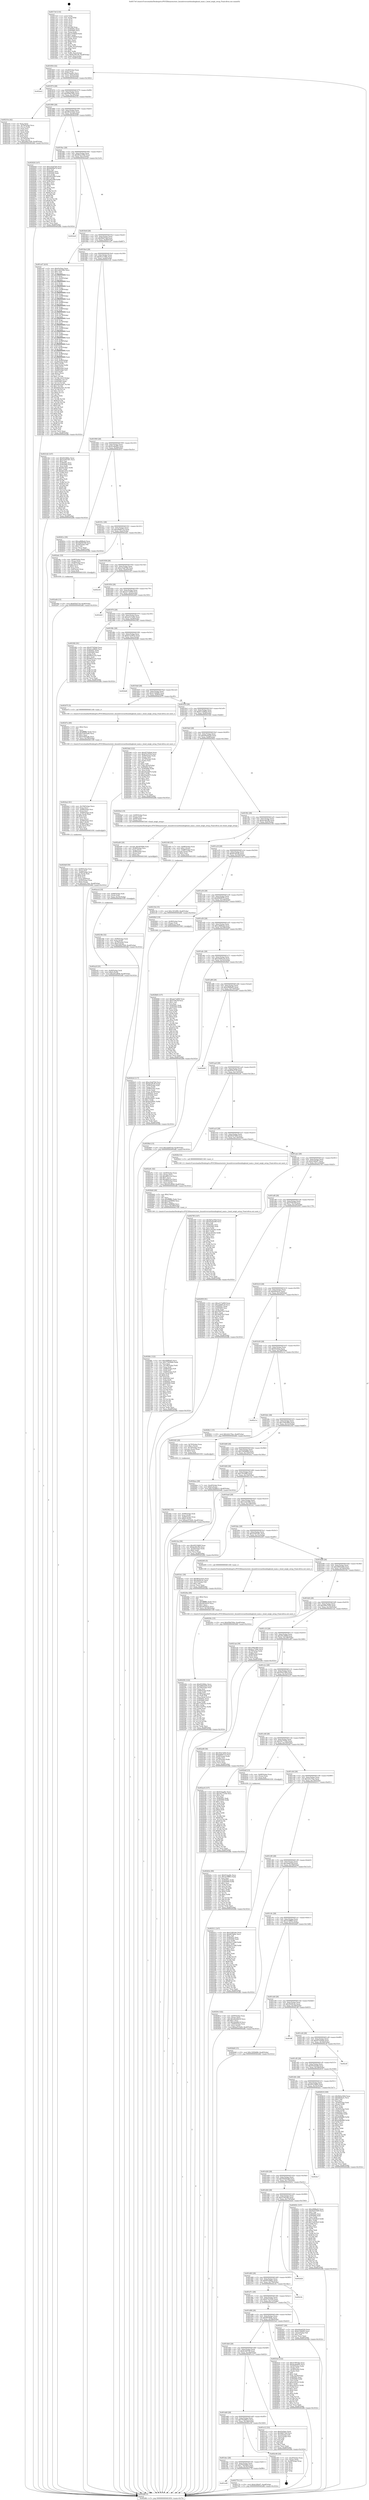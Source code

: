 digraph "0x4017e0" {
  label = "0x4017e0 (/mnt/c/Users/mathe/Desktop/tcc/POCII/binaries/extr_linuxdriversnetbondingbond_main.c_bond_neigh_setup_Final-ollvm.out::main(0))"
  labelloc = "t"
  node[shape=record]

  Entry [label="",width=0.3,height=0.3,shape=circle,fillcolor=black,style=filled]
  "0x401854" [label="{
     0x401854 [32]\l
     | [instrs]\l
     &nbsp;&nbsp;0x401854 \<+6\>: mov -0xa8(%rbp),%eax\l
     &nbsp;&nbsp;0x40185a \<+2\>: mov %eax,%ecx\l
     &nbsp;&nbsp;0x40185c \<+6\>: sub $0x914aaf4c,%ecx\l
     &nbsp;&nbsp;0x401862 \<+6\>: mov %eax,-0xbc(%rbp)\l
     &nbsp;&nbsp;0x401868 \<+6\>: mov %ecx,-0xc0(%rbp)\l
     &nbsp;&nbsp;0x40186e \<+6\>: je 0000000000402de2 \<main+0x1602\>\l
  }"]
  "0x402de2" [label="{
     0x402de2\l
  }", style=dashed]
  "0x401874" [label="{
     0x401874 [28]\l
     | [instrs]\l
     &nbsp;&nbsp;0x401874 \<+5\>: jmp 0000000000401879 \<main+0x99\>\l
     &nbsp;&nbsp;0x401879 \<+6\>: mov -0xbc(%rbp),%eax\l
     &nbsp;&nbsp;0x40187f \<+5\>: sub $0x958d760a,%eax\l
     &nbsp;&nbsp;0x401884 \<+6\>: mov %eax,-0xc4(%rbp)\l
     &nbsp;&nbsp;0x40188a \<+6\>: je 000000000040231b \<main+0xb3b\>\l
  }"]
  Exit [label="",width=0.3,height=0.3,shape=circle,fillcolor=black,style=filled,peripheries=2]
  "0x40231b" [label="{
     0x40231b [42]\l
     | [instrs]\l
     &nbsp;&nbsp;0x40231b \<+2\>: xor %eax,%eax\l
     &nbsp;&nbsp;0x40231d \<+4\>: mov -0x78(%rbp),%rcx\l
     &nbsp;&nbsp;0x402321 \<+2\>: mov (%rcx),%edx\l
     &nbsp;&nbsp;0x402323 \<+2\>: mov %eax,%esi\l
     &nbsp;&nbsp;0x402325 \<+2\>: sub %edx,%esi\l
     &nbsp;&nbsp;0x402327 \<+2\>: mov %eax,%edx\l
     &nbsp;&nbsp;0x402329 \<+3\>: sub $0x1,%edx\l
     &nbsp;&nbsp;0x40232c \<+2\>: add %edx,%esi\l
     &nbsp;&nbsp;0x40232e \<+2\>: sub %esi,%eax\l
     &nbsp;&nbsp;0x402330 \<+4\>: mov -0x78(%rbp),%rcx\l
     &nbsp;&nbsp;0x402334 \<+2\>: mov %eax,(%rcx)\l
     &nbsp;&nbsp;0x402336 \<+10\>: movl $0x290a7026,-0xa8(%rbp)\l
     &nbsp;&nbsp;0x402340 \<+5\>: jmp 0000000000402dfb \<main+0x161b\>\l
  }"]
  "0x401890" [label="{
     0x401890 [28]\l
     | [instrs]\l
     &nbsp;&nbsp;0x401890 \<+5\>: jmp 0000000000401895 \<main+0xb5\>\l
     &nbsp;&nbsp;0x401895 \<+6\>: mov -0xbc(%rbp),%eax\l
     &nbsp;&nbsp;0x40189b \<+5\>: sub $0x981b1b22,%eax\l
     &nbsp;&nbsp;0x4018a0 \<+6\>: mov %eax,-0xc8(%rbp)\l
     &nbsp;&nbsp;0x4018a6 \<+6\>: je 0000000000402020 \<main+0x840\>\l
  }"]
  "0x402b5e" [label="{
     0x402b5e [90]\l
     | [instrs]\l
     &nbsp;&nbsp;0x402b5e \<+5\>: mov $0x914aaf4c,%ecx\l
     &nbsp;&nbsp;0x402b63 \<+5\>: mov $0x3e39ff03,%edx\l
     &nbsp;&nbsp;0x402b68 \<+2\>: xor %esi,%esi\l
     &nbsp;&nbsp;0x402b6a \<+8\>: mov 0x40505c,%r8d\l
     &nbsp;&nbsp;0x402b72 \<+8\>: mov 0x405060,%r9d\l
     &nbsp;&nbsp;0x402b7a \<+3\>: sub $0x1,%esi\l
     &nbsp;&nbsp;0x402b7d \<+3\>: mov %r8d,%r10d\l
     &nbsp;&nbsp;0x402b80 \<+3\>: add %esi,%r10d\l
     &nbsp;&nbsp;0x402b83 \<+4\>: imul %r10d,%r8d\l
     &nbsp;&nbsp;0x402b87 \<+4\>: and $0x1,%r8d\l
     &nbsp;&nbsp;0x402b8b \<+4\>: cmp $0x0,%r8d\l
     &nbsp;&nbsp;0x402b8f \<+4\>: sete %r11b\l
     &nbsp;&nbsp;0x402b93 \<+4\>: cmp $0xa,%r9d\l
     &nbsp;&nbsp;0x402b97 \<+3\>: setl %bl\l
     &nbsp;&nbsp;0x402b9a \<+3\>: mov %r11b,%r14b\l
     &nbsp;&nbsp;0x402b9d \<+3\>: and %bl,%r14b\l
     &nbsp;&nbsp;0x402ba0 \<+3\>: xor %bl,%r11b\l
     &nbsp;&nbsp;0x402ba3 \<+3\>: or %r11b,%r14b\l
     &nbsp;&nbsp;0x402ba6 \<+4\>: test $0x1,%r14b\l
     &nbsp;&nbsp;0x402baa \<+3\>: cmovne %edx,%ecx\l
     &nbsp;&nbsp;0x402bad \<+6\>: mov %ecx,-0xa8(%rbp)\l
     &nbsp;&nbsp;0x402bb3 \<+5\>: jmp 0000000000402dfb \<main+0x161b\>\l
  }"]
  "0x402020" [label="{
     0x402020 [147]\l
     | [instrs]\l
     &nbsp;&nbsp;0x402020 \<+5\>: mov $0xa16a67b6,%eax\l
     &nbsp;&nbsp;0x402025 \<+5\>: mov $0xbf400674,%ecx\l
     &nbsp;&nbsp;0x40202a \<+2\>: mov $0x1,%dl\l
     &nbsp;&nbsp;0x40202c \<+7\>: mov 0x40505c,%esi\l
     &nbsp;&nbsp;0x402033 \<+7\>: mov 0x405060,%edi\l
     &nbsp;&nbsp;0x40203a \<+3\>: mov %esi,%r8d\l
     &nbsp;&nbsp;0x40203d \<+7\>: add $0xa65a589,%r8d\l
     &nbsp;&nbsp;0x402044 \<+4\>: sub $0x1,%r8d\l
     &nbsp;&nbsp;0x402048 \<+7\>: sub $0xa65a589,%r8d\l
     &nbsp;&nbsp;0x40204f \<+4\>: imul %r8d,%esi\l
     &nbsp;&nbsp;0x402053 \<+3\>: and $0x1,%esi\l
     &nbsp;&nbsp;0x402056 \<+3\>: cmp $0x0,%esi\l
     &nbsp;&nbsp;0x402059 \<+4\>: sete %r9b\l
     &nbsp;&nbsp;0x40205d \<+3\>: cmp $0xa,%edi\l
     &nbsp;&nbsp;0x402060 \<+4\>: setl %r10b\l
     &nbsp;&nbsp;0x402064 \<+3\>: mov %r9b,%r11b\l
     &nbsp;&nbsp;0x402067 \<+4\>: xor $0xff,%r11b\l
     &nbsp;&nbsp;0x40206b \<+3\>: mov %r10b,%bl\l
     &nbsp;&nbsp;0x40206e \<+3\>: xor $0xff,%bl\l
     &nbsp;&nbsp;0x402071 \<+3\>: xor $0x1,%dl\l
     &nbsp;&nbsp;0x402074 \<+3\>: mov %r11b,%r14b\l
     &nbsp;&nbsp;0x402077 \<+4\>: and $0xff,%r14b\l
     &nbsp;&nbsp;0x40207b \<+3\>: and %dl,%r9b\l
     &nbsp;&nbsp;0x40207e \<+3\>: mov %bl,%r15b\l
     &nbsp;&nbsp;0x402081 \<+4\>: and $0xff,%r15b\l
     &nbsp;&nbsp;0x402085 \<+3\>: and %dl,%r10b\l
     &nbsp;&nbsp;0x402088 \<+3\>: or %r9b,%r14b\l
     &nbsp;&nbsp;0x40208b \<+3\>: or %r10b,%r15b\l
     &nbsp;&nbsp;0x40208e \<+3\>: xor %r15b,%r14b\l
     &nbsp;&nbsp;0x402091 \<+3\>: or %bl,%r11b\l
     &nbsp;&nbsp;0x402094 \<+4\>: xor $0xff,%r11b\l
     &nbsp;&nbsp;0x402098 \<+3\>: or $0x1,%dl\l
     &nbsp;&nbsp;0x40209b \<+3\>: and %dl,%r11b\l
     &nbsp;&nbsp;0x40209e \<+3\>: or %r11b,%r14b\l
     &nbsp;&nbsp;0x4020a1 \<+4\>: test $0x1,%r14b\l
     &nbsp;&nbsp;0x4020a5 \<+3\>: cmovne %ecx,%eax\l
     &nbsp;&nbsp;0x4020a8 \<+6\>: mov %eax,-0xa8(%rbp)\l
     &nbsp;&nbsp;0x4020ae \<+5\>: jmp 0000000000402dfb \<main+0x161b\>\l
  }"]
  "0x4018ac" [label="{
     0x4018ac [28]\l
     | [instrs]\l
     &nbsp;&nbsp;0x4018ac \<+5\>: jmp 00000000004018b1 \<main+0xd1\>\l
     &nbsp;&nbsp;0x4018b1 \<+6\>: mov -0xbc(%rbp),%eax\l
     &nbsp;&nbsp;0x4018b7 \<+5\>: sub $0x9b5a160d,%eax\l
     &nbsp;&nbsp;0x4018bc \<+6\>: mov %eax,-0xcc(%rbp)\l
     &nbsp;&nbsp;0x4018c2 \<+6\>: je 0000000000402da9 \<main+0x15c9\>\l
  }"]
  "0x402a8d" [label="{
     0x402a8d [15]\l
     | [instrs]\l
     &nbsp;&nbsp;0x402a8d \<+10\>: movl $0xf03b37c8,-0xa8(%rbp)\l
     &nbsp;&nbsp;0x402a97 \<+5\>: jmp 0000000000402dfb \<main+0x161b\>\l
  }"]
  "0x402da9" [label="{
     0x402da9\l
  }", style=dashed]
  "0x4018c8" [label="{
     0x4018c8 [28]\l
     | [instrs]\l
     &nbsp;&nbsp;0x4018c8 \<+5\>: jmp 00000000004018cd \<main+0xed\>\l
     &nbsp;&nbsp;0x4018cd \<+6\>: mov -0xbc(%rbp),%eax\l
     &nbsp;&nbsp;0x4018d3 \<+5\>: sub $0x9bf27daf,%eax\l
     &nbsp;&nbsp;0x4018d8 \<+6\>: mov %eax,-0xd0(%rbp)\l
     &nbsp;&nbsp;0x4018de \<+6\>: je 0000000000401e47 \<main+0x667\>\l
  }"]
  "0x402a2f" [label="{
     0x402a2f [25]\l
     | [instrs]\l
     &nbsp;&nbsp;0x402a2f \<+4\>: mov -0x40(%rbp),%rdi\l
     &nbsp;&nbsp;0x402a33 \<+6\>: movl $0x0,(%rdi)\l
     &nbsp;&nbsp;0x402a39 \<+10\>: movl $0x291e804f,-0xa8(%rbp)\l
     &nbsp;&nbsp;0x402a43 \<+5\>: jmp 0000000000402dfb \<main+0x161b\>\l
  }"]
  "0x401e47" [label="{
     0x401e47 [410]\l
     | [instrs]\l
     &nbsp;&nbsp;0x401e47 \<+5\>: mov $0xf3a54ae,%eax\l
     &nbsp;&nbsp;0x401e4c \<+5\>: mov $0x1eb41082,%ecx\l
     &nbsp;&nbsp;0x401e51 \<+2\>: mov $0x1,%dl\l
     &nbsp;&nbsp;0x401e53 \<+3\>: mov %rsp,%rsi\l
     &nbsp;&nbsp;0x401e56 \<+4\>: add $0xfffffffffffffff0,%rsi\l
     &nbsp;&nbsp;0x401e5a \<+3\>: mov %rsi,%rsp\l
     &nbsp;&nbsp;0x401e5d \<+7\>: mov %rsi,-0xa0(%rbp)\l
     &nbsp;&nbsp;0x401e64 \<+3\>: mov %rsp,%rsi\l
     &nbsp;&nbsp;0x401e67 \<+4\>: add $0xfffffffffffffff0,%rsi\l
     &nbsp;&nbsp;0x401e6b \<+3\>: mov %rsi,%rsp\l
     &nbsp;&nbsp;0x401e6e \<+3\>: mov %rsp,%rdi\l
     &nbsp;&nbsp;0x401e71 \<+4\>: add $0xfffffffffffffff0,%rdi\l
     &nbsp;&nbsp;0x401e75 \<+3\>: mov %rdi,%rsp\l
     &nbsp;&nbsp;0x401e78 \<+7\>: mov %rdi,-0x98(%rbp)\l
     &nbsp;&nbsp;0x401e7f \<+3\>: mov %rsp,%rdi\l
     &nbsp;&nbsp;0x401e82 \<+4\>: add $0xfffffffffffffff0,%rdi\l
     &nbsp;&nbsp;0x401e86 \<+3\>: mov %rdi,%rsp\l
     &nbsp;&nbsp;0x401e89 \<+7\>: mov %rdi,-0x90(%rbp)\l
     &nbsp;&nbsp;0x401e90 \<+3\>: mov %rsp,%rdi\l
     &nbsp;&nbsp;0x401e93 \<+4\>: add $0xfffffffffffffff0,%rdi\l
     &nbsp;&nbsp;0x401e97 \<+3\>: mov %rdi,%rsp\l
     &nbsp;&nbsp;0x401e9a \<+7\>: mov %rdi,-0x88(%rbp)\l
     &nbsp;&nbsp;0x401ea1 \<+3\>: mov %rsp,%rdi\l
     &nbsp;&nbsp;0x401ea4 \<+4\>: add $0xfffffffffffffff0,%rdi\l
     &nbsp;&nbsp;0x401ea8 \<+3\>: mov %rdi,%rsp\l
     &nbsp;&nbsp;0x401eab \<+4\>: mov %rdi,-0x80(%rbp)\l
     &nbsp;&nbsp;0x401eaf \<+3\>: mov %rsp,%rdi\l
     &nbsp;&nbsp;0x401eb2 \<+4\>: add $0xfffffffffffffff0,%rdi\l
     &nbsp;&nbsp;0x401eb6 \<+3\>: mov %rdi,%rsp\l
     &nbsp;&nbsp;0x401eb9 \<+4\>: mov %rdi,-0x78(%rbp)\l
     &nbsp;&nbsp;0x401ebd \<+3\>: mov %rsp,%rdi\l
     &nbsp;&nbsp;0x401ec0 \<+4\>: add $0xfffffffffffffff0,%rdi\l
     &nbsp;&nbsp;0x401ec4 \<+3\>: mov %rdi,%rsp\l
     &nbsp;&nbsp;0x401ec7 \<+4\>: mov %rdi,-0x70(%rbp)\l
     &nbsp;&nbsp;0x401ecb \<+3\>: mov %rsp,%rdi\l
     &nbsp;&nbsp;0x401ece \<+4\>: add $0xfffffffffffffff0,%rdi\l
     &nbsp;&nbsp;0x401ed2 \<+3\>: mov %rdi,%rsp\l
     &nbsp;&nbsp;0x401ed5 \<+4\>: mov %rdi,-0x68(%rbp)\l
     &nbsp;&nbsp;0x401ed9 \<+3\>: mov %rsp,%rdi\l
     &nbsp;&nbsp;0x401edc \<+4\>: add $0xfffffffffffffff0,%rdi\l
     &nbsp;&nbsp;0x401ee0 \<+3\>: mov %rdi,%rsp\l
     &nbsp;&nbsp;0x401ee3 \<+4\>: mov %rdi,-0x60(%rbp)\l
     &nbsp;&nbsp;0x401ee7 \<+3\>: mov %rsp,%rdi\l
     &nbsp;&nbsp;0x401eea \<+4\>: add $0xfffffffffffffff0,%rdi\l
     &nbsp;&nbsp;0x401eee \<+3\>: mov %rdi,%rsp\l
     &nbsp;&nbsp;0x401ef1 \<+4\>: mov %rdi,-0x58(%rbp)\l
     &nbsp;&nbsp;0x401ef5 \<+3\>: mov %rsp,%rdi\l
     &nbsp;&nbsp;0x401ef8 \<+4\>: add $0xfffffffffffffff0,%rdi\l
     &nbsp;&nbsp;0x401efc \<+3\>: mov %rdi,%rsp\l
     &nbsp;&nbsp;0x401eff \<+4\>: mov %rdi,-0x50(%rbp)\l
     &nbsp;&nbsp;0x401f03 \<+3\>: mov %rsp,%rdi\l
     &nbsp;&nbsp;0x401f06 \<+4\>: add $0xfffffffffffffff0,%rdi\l
     &nbsp;&nbsp;0x401f0a \<+3\>: mov %rdi,%rsp\l
     &nbsp;&nbsp;0x401f0d \<+4\>: mov %rdi,-0x48(%rbp)\l
     &nbsp;&nbsp;0x401f11 \<+3\>: mov %rsp,%rdi\l
     &nbsp;&nbsp;0x401f14 \<+4\>: add $0xfffffffffffffff0,%rdi\l
     &nbsp;&nbsp;0x401f18 \<+3\>: mov %rdi,%rsp\l
     &nbsp;&nbsp;0x401f1b \<+4\>: mov %rdi,-0x40(%rbp)\l
     &nbsp;&nbsp;0x401f1f \<+7\>: mov -0xa0(%rbp),%rdi\l
     &nbsp;&nbsp;0x401f26 \<+6\>: movl $0x0,(%rdi)\l
     &nbsp;&nbsp;0x401f2c \<+7\>: mov -0xac(%rbp),%r8d\l
     &nbsp;&nbsp;0x401f33 \<+3\>: mov %r8d,(%rsi)\l
     &nbsp;&nbsp;0x401f36 \<+7\>: mov -0x98(%rbp),%rdi\l
     &nbsp;&nbsp;0x401f3d \<+7\>: mov -0xb8(%rbp),%r9\l
     &nbsp;&nbsp;0x401f44 \<+3\>: mov %r9,(%rdi)\l
     &nbsp;&nbsp;0x401f47 \<+3\>: cmpl $0x2,(%rsi)\l
     &nbsp;&nbsp;0x401f4a \<+4\>: setne %r10b\l
     &nbsp;&nbsp;0x401f4e \<+4\>: and $0x1,%r10b\l
     &nbsp;&nbsp;0x401f52 \<+4\>: mov %r10b,-0x31(%rbp)\l
     &nbsp;&nbsp;0x401f56 \<+8\>: mov 0x40505c,%r11d\l
     &nbsp;&nbsp;0x401f5e \<+7\>: mov 0x405060,%ebx\l
     &nbsp;&nbsp;0x401f65 \<+3\>: mov %r11d,%r14d\l
     &nbsp;&nbsp;0x401f68 \<+7\>: add $0xbb0a3a61,%r14d\l
     &nbsp;&nbsp;0x401f6f \<+4\>: sub $0x1,%r14d\l
     &nbsp;&nbsp;0x401f73 \<+7\>: sub $0xbb0a3a61,%r14d\l
     &nbsp;&nbsp;0x401f7a \<+4\>: imul %r14d,%r11d\l
     &nbsp;&nbsp;0x401f7e \<+4\>: and $0x1,%r11d\l
     &nbsp;&nbsp;0x401f82 \<+4\>: cmp $0x0,%r11d\l
     &nbsp;&nbsp;0x401f86 \<+4\>: sete %r10b\l
     &nbsp;&nbsp;0x401f8a \<+3\>: cmp $0xa,%ebx\l
     &nbsp;&nbsp;0x401f8d \<+4\>: setl %r15b\l
     &nbsp;&nbsp;0x401f91 \<+3\>: mov %r10b,%r12b\l
     &nbsp;&nbsp;0x401f94 \<+4\>: xor $0xff,%r12b\l
     &nbsp;&nbsp;0x401f98 \<+3\>: mov %r15b,%r13b\l
     &nbsp;&nbsp;0x401f9b \<+4\>: xor $0xff,%r13b\l
     &nbsp;&nbsp;0x401f9f \<+3\>: xor $0x0,%dl\l
     &nbsp;&nbsp;0x401fa2 \<+3\>: mov %r12b,%sil\l
     &nbsp;&nbsp;0x401fa5 \<+4\>: and $0x0,%sil\l
     &nbsp;&nbsp;0x401fa9 \<+3\>: and %dl,%r10b\l
     &nbsp;&nbsp;0x401fac \<+3\>: mov %r13b,%dil\l
     &nbsp;&nbsp;0x401faf \<+4\>: and $0x0,%dil\l
     &nbsp;&nbsp;0x401fb3 \<+3\>: and %dl,%r15b\l
     &nbsp;&nbsp;0x401fb6 \<+3\>: or %r10b,%sil\l
     &nbsp;&nbsp;0x401fb9 \<+3\>: or %r15b,%dil\l
     &nbsp;&nbsp;0x401fbc \<+3\>: xor %dil,%sil\l
     &nbsp;&nbsp;0x401fbf \<+3\>: or %r13b,%r12b\l
     &nbsp;&nbsp;0x401fc2 \<+4\>: xor $0xff,%r12b\l
     &nbsp;&nbsp;0x401fc6 \<+3\>: or $0x0,%dl\l
     &nbsp;&nbsp;0x401fc9 \<+3\>: and %dl,%r12b\l
     &nbsp;&nbsp;0x401fcc \<+3\>: or %r12b,%sil\l
     &nbsp;&nbsp;0x401fcf \<+4\>: test $0x1,%sil\l
     &nbsp;&nbsp;0x401fd3 \<+3\>: cmovne %ecx,%eax\l
     &nbsp;&nbsp;0x401fd6 \<+6\>: mov %eax,-0xa8(%rbp)\l
     &nbsp;&nbsp;0x401fdc \<+5\>: jmp 0000000000402dfb \<main+0x161b\>\l
  }"]
  "0x4018e4" [label="{
     0x4018e4 [28]\l
     | [instrs]\l
     &nbsp;&nbsp;0x4018e4 \<+5\>: jmp 00000000004018e9 \<main+0x109\>\l
     &nbsp;&nbsp;0x4018e9 \<+6\>: mov -0xbc(%rbp),%eax\l
     &nbsp;&nbsp;0x4018ef \<+5\>: sub $0x9ca7168e,%eax\l
     &nbsp;&nbsp;0x4018f4 \<+6\>: mov %eax,-0xd4(%rbp)\l
     &nbsp;&nbsp;0x4018fa \<+6\>: je 00000000004021d2 \<main+0x9f2\>\l
  }"]
  "0x402a1d" [label="{
     0x402a1d [18]\l
     | [instrs]\l
     &nbsp;&nbsp;0x402a1d \<+4\>: mov -0x80(%rbp),%rdi\l
     &nbsp;&nbsp;0x402a21 \<+3\>: mov (%rdi),%rdi\l
     &nbsp;&nbsp;0x402a24 \<+6\>: mov %eax,-0x19c(%rbp)\l
     &nbsp;&nbsp;0x402a2a \<+5\>: call 0000000000401030 \<free@plt\>\l
     | [calls]\l
     &nbsp;&nbsp;0x401030 \{1\} (unknown)\l
  }"]
  "0x4021d2" [label="{
     0x4021d2 [147]\l
     | [instrs]\l
     &nbsp;&nbsp;0x4021d2 \<+5\>: mov $0x6533fbbc,%eax\l
     &nbsp;&nbsp;0x4021d7 \<+5\>: mov $0x22597e81,%ecx\l
     &nbsp;&nbsp;0x4021dc \<+2\>: mov $0x1,%dl\l
     &nbsp;&nbsp;0x4021de \<+7\>: mov 0x40505c,%esi\l
     &nbsp;&nbsp;0x4021e5 \<+7\>: mov 0x405060,%edi\l
     &nbsp;&nbsp;0x4021ec \<+3\>: mov %esi,%r8d\l
     &nbsp;&nbsp;0x4021ef \<+7\>: sub $0xb6129ce,%r8d\l
     &nbsp;&nbsp;0x4021f6 \<+4\>: sub $0x1,%r8d\l
     &nbsp;&nbsp;0x4021fa \<+7\>: add $0xb6129ce,%r8d\l
     &nbsp;&nbsp;0x402201 \<+4\>: imul %r8d,%esi\l
     &nbsp;&nbsp;0x402205 \<+3\>: and $0x1,%esi\l
     &nbsp;&nbsp;0x402208 \<+3\>: cmp $0x0,%esi\l
     &nbsp;&nbsp;0x40220b \<+4\>: sete %r9b\l
     &nbsp;&nbsp;0x40220f \<+3\>: cmp $0xa,%edi\l
     &nbsp;&nbsp;0x402212 \<+4\>: setl %r10b\l
     &nbsp;&nbsp;0x402216 \<+3\>: mov %r9b,%r11b\l
     &nbsp;&nbsp;0x402219 \<+4\>: xor $0xff,%r11b\l
     &nbsp;&nbsp;0x40221d \<+3\>: mov %r10b,%bl\l
     &nbsp;&nbsp;0x402220 \<+3\>: xor $0xff,%bl\l
     &nbsp;&nbsp;0x402223 \<+3\>: xor $0x0,%dl\l
     &nbsp;&nbsp;0x402226 \<+3\>: mov %r11b,%r14b\l
     &nbsp;&nbsp;0x402229 \<+4\>: and $0x0,%r14b\l
     &nbsp;&nbsp;0x40222d \<+3\>: and %dl,%r9b\l
     &nbsp;&nbsp;0x402230 \<+3\>: mov %bl,%r15b\l
     &nbsp;&nbsp;0x402233 \<+4\>: and $0x0,%r15b\l
     &nbsp;&nbsp;0x402237 \<+3\>: and %dl,%r10b\l
     &nbsp;&nbsp;0x40223a \<+3\>: or %r9b,%r14b\l
     &nbsp;&nbsp;0x40223d \<+3\>: or %r10b,%r15b\l
     &nbsp;&nbsp;0x402240 \<+3\>: xor %r15b,%r14b\l
     &nbsp;&nbsp;0x402243 \<+3\>: or %bl,%r11b\l
     &nbsp;&nbsp;0x402246 \<+4\>: xor $0xff,%r11b\l
     &nbsp;&nbsp;0x40224a \<+3\>: or $0x0,%dl\l
     &nbsp;&nbsp;0x40224d \<+3\>: and %dl,%r11b\l
     &nbsp;&nbsp;0x402250 \<+3\>: or %r11b,%r14b\l
     &nbsp;&nbsp;0x402253 \<+4\>: test $0x1,%r14b\l
     &nbsp;&nbsp;0x402257 \<+3\>: cmovne %ecx,%eax\l
     &nbsp;&nbsp;0x40225a \<+6\>: mov %eax,-0xa8(%rbp)\l
     &nbsp;&nbsp;0x402260 \<+5\>: jmp 0000000000402dfb \<main+0x161b\>\l
  }"]
  "0x401900" [label="{
     0x401900 [28]\l
     | [instrs]\l
     &nbsp;&nbsp;0x401900 \<+5\>: jmp 0000000000401905 \<main+0x125\>\l
     &nbsp;&nbsp;0x401905 \<+6\>: mov -0xbc(%rbp),%eax\l
     &nbsp;&nbsp;0x40190b \<+5\>: sub $0x9ca8a695,%eax\l
     &nbsp;&nbsp;0x401910 \<+6\>: mov %eax,-0xd8(%rbp)\l
     &nbsp;&nbsp;0x401916 \<+6\>: je 000000000040261e \<main+0xe3e\>\l
  }"]
  "0x402a00" [label="{
     0x402a00 [29]\l
     | [instrs]\l
     &nbsp;&nbsp;0x402a00 \<+10\>: movabs $0x4030b6,%rdi\l
     &nbsp;&nbsp;0x402a0a \<+4\>: mov -0x48(%rbp),%rsi\l
     &nbsp;&nbsp;0x402a0e \<+2\>: mov %eax,(%rsi)\l
     &nbsp;&nbsp;0x402a10 \<+4\>: mov -0x48(%rbp),%rsi\l
     &nbsp;&nbsp;0x402a14 \<+2\>: mov (%rsi),%esi\l
     &nbsp;&nbsp;0x402a16 \<+2\>: mov $0x0,%al\l
     &nbsp;&nbsp;0x402a18 \<+5\>: call 0000000000401040 \<printf@plt\>\l
     | [calls]\l
     &nbsp;&nbsp;0x401040 \{1\} (unknown)\l
  }"]
  "0x40261e" [label="{
     0x40261e [30]\l
     | [instrs]\l
     &nbsp;&nbsp;0x40261e \<+5\>: mov $0xca868eeb,%eax\l
     &nbsp;&nbsp;0x402623 \<+5\>: mov $0x50d56348,%ecx\l
     &nbsp;&nbsp;0x402628 \<+3\>: mov -0x29(%rbp),%dl\l
     &nbsp;&nbsp;0x40262b \<+3\>: test $0x1,%dl\l
     &nbsp;&nbsp;0x40262e \<+3\>: cmovne %ecx,%eax\l
     &nbsp;&nbsp;0x402631 \<+6\>: mov %eax,-0xa8(%rbp)\l
     &nbsp;&nbsp;0x402637 \<+5\>: jmp 0000000000402dfb \<main+0x161b\>\l
  }"]
  "0x40191c" [label="{
     0x40191c [28]\l
     | [instrs]\l
     &nbsp;&nbsp;0x40191c \<+5\>: jmp 0000000000401921 \<main+0x141\>\l
     &nbsp;&nbsp;0x401921 \<+6\>: mov -0xbc(%rbp),%eax\l
     &nbsp;&nbsp;0x401927 \<+5\>: sub $0xa0b607a3,%eax\l
     &nbsp;&nbsp;0x40192c \<+6\>: mov %eax,-0xdc(%rbp)\l
     &nbsp;&nbsp;0x401932 \<+6\>: je 0000000000402a6c \<main+0x128c\>\l
  }"]
  "0x401e08" [label="{
     0x401e08\l
  }", style=dashed]
  "0x402a6c" [label="{
     0x402a6c [33]\l
     | [instrs]\l
     &nbsp;&nbsp;0x402a6c \<+4\>: mov -0x68(%rbp),%rax\l
     &nbsp;&nbsp;0x402a70 \<+3\>: mov (%rax),%rax\l
     &nbsp;&nbsp;0x402a73 \<+4\>: mov -0x40(%rbp),%rcx\l
     &nbsp;&nbsp;0x402a77 \<+3\>: movslq (%rcx),%rcx\l
     &nbsp;&nbsp;0x402a7a \<+4\>: shl $0x4,%rcx\l
     &nbsp;&nbsp;0x402a7e \<+3\>: add %rcx,%rax\l
     &nbsp;&nbsp;0x402a81 \<+4\>: mov 0x8(%rax),%rax\l
     &nbsp;&nbsp;0x402a85 \<+3\>: mov %rax,%rdi\l
     &nbsp;&nbsp;0x402a88 \<+5\>: call 0000000000401030 \<free@plt\>\l
     | [calls]\l
     &nbsp;&nbsp;0x401030 \{1\} (unknown)\l
  }"]
  "0x401938" [label="{
     0x401938 [28]\l
     | [instrs]\l
     &nbsp;&nbsp;0x401938 \<+5\>: jmp 000000000040193d \<main+0x15d\>\l
     &nbsp;&nbsp;0x40193d \<+6\>: mov -0xbc(%rbp),%eax\l
     &nbsp;&nbsp;0x401943 \<+5\>: sub $0xa16a67b6,%eax\l
     &nbsp;&nbsp;0x401948 \<+6\>: mov %eax,-0xe0(%rbp)\l
     &nbsp;&nbsp;0x40194e \<+6\>: je 0000000000402c63 \<main+0x1483\>\l
  }"]
  "0x402776" [label="{
     0x402776 [15]\l
     | [instrs]\l
     &nbsp;&nbsp;0x402776 \<+10\>: movl $0xfc26fa97,-0xa8(%rbp)\l
     &nbsp;&nbsp;0x402780 \<+5\>: jmp 0000000000402dfb \<main+0x161b\>\l
  }"]
  "0x402c63" [label="{
     0x402c63\l
  }", style=dashed]
  "0x401954" [label="{
     0x401954 [28]\l
     | [instrs]\l
     &nbsp;&nbsp;0x401954 \<+5\>: jmp 0000000000401959 \<main+0x179\>\l
     &nbsp;&nbsp;0x401959 \<+6\>: mov -0xbc(%rbp),%eax\l
     &nbsp;&nbsp;0x40195f \<+5\>: sub $0xa217a609,%eax\l
     &nbsp;&nbsp;0x401964 \<+6\>: mov %eax,-0xe4(%rbp)\l
     &nbsp;&nbsp;0x40196a \<+6\>: je 0000000000402dd3 \<main+0x15f3\>\l
  }"]
  "0x401dec" [label="{
     0x401dec [28]\l
     | [instrs]\l
     &nbsp;&nbsp;0x401dec \<+5\>: jmp 0000000000401df1 \<main+0x611\>\l
     &nbsp;&nbsp;0x401df1 \<+6\>: mov -0xbc(%rbp),%eax\l
     &nbsp;&nbsp;0x401df7 \<+5\>: sub $0x779d38d4,%eax\l
     &nbsp;&nbsp;0x401dfc \<+6\>: mov %eax,-0x18c(%rbp)\l
     &nbsp;&nbsp;0x401e02 \<+6\>: je 0000000000402776 \<main+0xf96\>\l
  }"]
  "0x402dd3" [label="{
     0x402dd3\l
  }", style=dashed]
  "0x401970" [label="{
     0x401970 [28]\l
     | [instrs]\l
     &nbsp;&nbsp;0x401970 \<+5\>: jmp 0000000000401975 \<main+0x195\>\l
     &nbsp;&nbsp;0x401975 \<+6\>: mov -0xbc(%rbp),%eax\l
     &nbsp;&nbsp;0x40197b \<+5\>: sub $0xae513a92,%eax\l
     &nbsp;&nbsp;0x401980 \<+6\>: mov %eax,-0xe8(%rbp)\l
     &nbsp;&nbsp;0x401986 \<+6\>: je 0000000000402382 \<main+0xba2\>\l
  }"]
  "0x402c06" [label="{
     0x402c06 [24]\l
     | [instrs]\l
     &nbsp;&nbsp;0x402c06 \<+7\>: mov -0xa0(%rbp),%rax\l
     &nbsp;&nbsp;0x402c0d \<+2\>: mov (%rax),%eax\l
     &nbsp;&nbsp;0x402c0f \<+4\>: lea -0x28(%rbp),%rsp\l
     &nbsp;&nbsp;0x402c13 \<+1\>: pop %rbx\l
     &nbsp;&nbsp;0x402c14 \<+2\>: pop %r12\l
     &nbsp;&nbsp;0x402c16 \<+2\>: pop %r13\l
     &nbsp;&nbsp;0x402c18 \<+2\>: pop %r14\l
     &nbsp;&nbsp;0x402c1a \<+2\>: pop %r15\l
     &nbsp;&nbsp;0x402c1c \<+1\>: pop %rbp\l
     &nbsp;&nbsp;0x402c1d \<+1\>: ret\l
  }"]
  "0x402382" [label="{
     0x402382 [91]\l
     | [instrs]\l
     &nbsp;&nbsp;0x402382 \<+5\>: mov $0x457420e6,%eax\l
     &nbsp;&nbsp;0x402387 \<+5\>: mov $0xb1c2d82b,%ecx\l
     &nbsp;&nbsp;0x40238c \<+7\>: mov 0x40505c,%edx\l
     &nbsp;&nbsp;0x402393 \<+7\>: mov 0x405060,%esi\l
     &nbsp;&nbsp;0x40239a \<+2\>: mov %edx,%edi\l
     &nbsp;&nbsp;0x40239c \<+6\>: add $0x995ece52,%edi\l
     &nbsp;&nbsp;0x4023a2 \<+3\>: sub $0x1,%edi\l
     &nbsp;&nbsp;0x4023a5 \<+6\>: sub $0x995ece52,%edi\l
     &nbsp;&nbsp;0x4023ab \<+3\>: imul %edi,%edx\l
     &nbsp;&nbsp;0x4023ae \<+3\>: and $0x1,%edx\l
     &nbsp;&nbsp;0x4023b1 \<+3\>: cmp $0x0,%edx\l
     &nbsp;&nbsp;0x4023b4 \<+4\>: sete %r8b\l
     &nbsp;&nbsp;0x4023b8 \<+3\>: cmp $0xa,%esi\l
     &nbsp;&nbsp;0x4023bb \<+4\>: setl %r9b\l
     &nbsp;&nbsp;0x4023bf \<+3\>: mov %r8b,%r10b\l
     &nbsp;&nbsp;0x4023c2 \<+3\>: and %r9b,%r10b\l
     &nbsp;&nbsp;0x4023c5 \<+3\>: xor %r9b,%r8b\l
     &nbsp;&nbsp;0x4023c8 \<+3\>: or %r8b,%r10b\l
     &nbsp;&nbsp;0x4023cb \<+4\>: test $0x1,%r10b\l
     &nbsp;&nbsp;0x4023cf \<+3\>: cmovne %ecx,%eax\l
     &nbsp;&nbsp;0x4023d2 \<+6\>: mov %eax,-0xa8(%rbp)\l
     &nbsp;&nbsp;0x4023d8 \<+5\>: jmp 0000000000402dfb \<main+0x161b\>\l
  }"]
  "0x40198c" [label="{
     0x40198c [28]\l
     | [instrs]\l
     &nbsp;&nbsp;0x40198c \<+5\>: jmp 0000000000401991 \<main+0x1b1\>\l
     &nbsp;&nbsp;0x401991 \<+6\>: mov -0xbc(%rbp),%eax\l
     &nbsp;&nbsp;0x401997 \<+5\>: sub $0xb15c0033,%eax\l
     &nbsp;&nbsp;0x40199c \<+6\>: mov %eax,-0xec(%rbp)\l
     &nbsp;&nbsp;0x4019a2 \<+6\>: je 0000000000402bd6 \<main+0x13f6\>\l
  }"]
  "0x4026fc" [label="{
     0x4026fc [122]\l
     | [instrs]\l
     &nbsp;&nbsp;0x4026fc \<+5\>: mov $0xe99f8a63,%ecx\l
     &nbsp;&nbsp;0x402701 \<+5\>: mov $0x779d38d4,%edx\l
     &nbsp;&nbsp;0x402706 \<+2\>: xor %esi,%esi\l
     &nbsp;&nbsp;0x402708 \<+6\>: mov -0x198(%rbp),%edi\l
     &nbsp;&nbsp;0x40270e \<+3\>: imul %eax,%edi\l
     &nbsp;&nbsp;0x402711 \<+4\>: mov -0x68(%rbp),%r8\l
     &nbsp;&nbsp;0x402715 \<+3\>: mov (%r8),%r8\l
     &nbsp;&nbsp;0x402718 \<+4\>: mov -0x60(%rbp),%r9\l
     &nbsp;&nbsp;0x40271c \<+3\>: movslq (%r9),%r9\l
     &nbsp;&nbsp;0x40271f \<+4\>: shl $0x4,%r9\l
     &nbsp;&nbsp;0x402723 \<+3\>: add %r9,%r8\l
     &nbsp;&nbsp;0x402726 \<+4\>: mov 0x8(%r8),%r8\l
     &nbsp;&nbsp;0x40272a \<+3\>: mov %edi,(%r8)\l
     &nbsp;&nbsp;0x40272d \<+7\>: mov 0x40505c,%eax\l
     &nbsp;&nbsp;0x402734 \<+7\>: mov 0x405060,%edi\l
     &nbsp;&nbsp;0x40273b \<+3\>: sub $0x1,%esi\l
     &nbsp;&nbsp;0x40273e \<+3\>: mov %eax,%r10d\l
     &nbsp;&nbsp;0x402741 \<+3\>: add %esi,%r10d\l
     &nbsp;&nbsp;0x402744 \<+4\>: imul %r10d,%eax\l
     &nbsp;&nbsp;0x402748 \<+3\>: and $0x1,%eax\l
     &nbsp;&nbsp;0x40274b \<+3\>: cmp $0x0,%eax\l
     &nbsp;&nbsp;0x40274e \<+4\>: sete %r11b\l
     &nbsp;&nbsp;0x402752 \<+3\>: cmp $0xa,%edi\l
     &nbsp;&nbsp;0x402755 \<+3\>: setl %bl\l
     &nbsp;&nbsp;0x402758 \<+3\>: mov %r11b,%r14b\l
     &nbsp;&nbsp;0x40275b \<+3\>: and %bl,%r14b\l
     &nbsp;&nbsp;0x40275e \<+3\>: xor %bl,%r11b\l
     &nbsp;&nbsp;0x402761 \<+3\>: or %r11b,%r14b\l
     &nbsp;&nbsp;0x402764 \<+4\>: test $0x1,%r14b\l
     &nbsp;&nbsp;0x402768 \<+3\>: cmovne %edx,%ecx\l
     &nbsp;&nbsp;0x40276b \<+6\>: mov %ecx,-0xa8(%rbp)\l
     &nbsp;&nbsp;0x402771 \<+5\>: jmp 0000000000402dfb \<main+0x161b\>\l
  }"]
  "0x402bd6" [label="{
     0x402bd6\l
  }", style=dashed]
  "0x4019a8" [label="{
     0x4019a8 [28]\l
     | [instrs]\l
     &nbsp;&nbsp;0x4019a8 \<+5\>: jmp 00000000004019ad \<main+0x1cd\>\l
     &nbsp;&nbsp;0x4019ad \<+6\>: mov -0xbc(%rbp),%eax\l
     &nbsp;&nbsp;0x4019b3 \<+5\>: sub $0xb15dbfd5,%eax\l
     &nbsp;&nbsp;0x4019b8 \<+6\>: mov %eax,-0xf0(%rbp)\l
     &nbsp;&nbsp;0x4019be \<+6\>: je 0000000000402475 \<main+0xc95\>\l
  }"]
  "0x4026d4" [label="{
     0x4026d4 [40]\l
     | [instrs]\l
     &nbsp;&nbsp;0x4026d4 \<+5\>: mov $0x2,%ecx\l
     &nbsp;&nbsp;0x4026d9 \<+1\>: cltd\l
     &nbsp;&nbsp;0x4026da \<+2\>: idiv %ecx\l
     &nbsp;&nbsp;0x4026dc \<+6\>: imul $0xfffffffe,%edx,%ecx\l
     &nbsp;&nbsp;0x4026e2 \<+6\>: add $0xead28094,%ecx\l
     &nbsp;&nbsp;0x4026e8 \<+3\>: add $0x1,%ecx\l
     &nbsp;&nbsp;0x4026eb \<+6\>: sub $0xead28094,%ecx\l
     &nbsp;&nbsp;0x4026f1 \<+6\>: mov %ecx,-0x198(%rbp)\l
     &nbsp;&nbsp;0x4026f7 \<+5\>: call 0000000000401160 \<next_i\>\l
     | [calls]\l
     &nbsp;&nbsp;0x401160 \{1\} (/mnt/c/Users/mathe/Desktop/tcc/POCII/binaries/extr_linuxdriversnetbondingbond_main.c_bond_neigh_setup_Final-ollvm.out::next_i)\l
  }"]
  "0x402475" [label="{
     0x402475 [5]\l
     | [instrs]\l
     &nbsp;&nbsp;0x402475 \<+5\>: call 0000000000401160 \<next_i\>\l
     | [calls]\l
     &nbsp;&nbsp;0x401160 \{1\} (/mnt/c/Users/mathe/Desktop/tcc/POCII/binaries/extr_linuxdriversnetbondingbond_main.c_bond_neigh_setup_Final-ollvm.out::next_i)\l
  }"]
  "0x4019c4" [label="{
     0x4019c4 [28]\l
     | [instrs]\l
     &nbsp;&nbsp;0x4019c4 \<+5\>: jmp 00000000004019c9 \<main+0x1e9\>\l
     &nbsp;&nbsp;0x4019c9 \<+6\>: mov -0xbc(%rbp),%eax\l
     &nbsp;&nbsp;0x4019cf \<+5\>: sub $0xb1c2d82b,%eax\l
     &nbsp;&nbsp;0x4019d4 \<+6\>: mov %eax,-0xf4(%rbp)\l
     &nbsp;&nbsp;0x4019da \<+6\>: je 00000000004023dd \<main+0xbfd\>\l
  }"]
  "0x4024df" [label="{
     0x4024df [50]\l
     | [instrs]\l
     &nbsp;&nbsp;0x4024df \<+4\>: mov -0x68(%rbp),%rsi\l
     &nbsp;&nbsp;0x4024e3 \<+3\>: mov (%rsi),%rsi\l
     &nbsp;&nbsp;0x4024e6 \<+4\>: mov -0x60(%rbp),%rdi\l
     &nbsp;&nbsp;0x4024ea \<+3\>: movslq (%rdi),%rdi\l
     &nbsp;&nbsp;0x4024ed \<+4\>: shl $0x4,%rdi\l
     &nbsp;&nbsp;0x4024f1 \<+3\>: add %rdi,%rsi\l
     &nbsp;&nbsp;0x4024f4 \<+4\>: mov %rax,0x8(%rsi)\l
     &nbsp;&nbsp;0x4024f8 \<+4\>: mov -0x50(%rbp),%rax\l
     &nbsp;&nbsp;0x4024fc \<+6\>: movl $0x0,(%rax)\l
     &nbsp;&nbsp;0x402502 \<+10\>: movl $0x3a5c70ac,-0xa8(%rbp)\l
     &nbsp;&nbsp;0x40250c \<+5\>: jmp 0000000000402dfb \<main+0x161b\>\l
  }"]
  "0x4023dd" [label="{
     0x4023dd [122]\l
     | [instrs]\l
     &nbsp;&nbsp;0x4023dd \<+5\>: mov $0x457420e6,%eax\l
     &nbsp;&nbsp;0x4023e2 \<+5\>: mov $0x6741f334,%ecx\l
     &nbsp;&nbsp;0x4023e7 \<+4\>: mov -0x60(%rbp),%rdx\l
     &nbsp;&nbsp;0x4023eb \<+2\>: mov (%rdx),%esi\l
     &nbsp;&nbsp;0x4023ed \<+4\>: mov -0x70(%rbp),%rdx\l
     &nbsp;&nbsp;0x4023f1 \<+2\>: cmp (%rdx),%esi\l
     &nbsp;&nbsp;0x4023f3 \<+4\>: setl %dil\l
     &nbsp;&nbsp;0x4023f7 \<+4\>: and $0x1,%dil\l
     &nbsp;&nbsp;0x4023fb \<+4\>: mov %dil,-0x2a(%rbp)\l
     &nbsp;&nbsp;0x4023ff \<+7\>: mov 0x40505c,%esi\l
     &nbsp;&nbsp;0x402406 \<+8\>: mov 0x405060,%r8d\l
     &nbsp;&nbsp;0x40240e \<+3\>: mov %esi,%r9d\l
     &nbsp;&nbsp;0x402411 \<+7\>: add $0x25eeb875,%r9d\l
     &nbsp;&nbsp;0x402418 \<+4\>: sub $0x1,%r9d\l
     &nbsp;&nbsp;0x40241c \<+7\>: sub $0x25eeb875,%r9d\l
     &nbsp;&nbsp;0x402423 \<+4\>: imul %r9d,%esi\l
     &nbsp;&nbsp;0x402427 \<+3\>: and $0x1,%esi\l
     &nbsp;&nbsp;0x40242a \<+3\>: cmp $0x0,%esi\l
     &nbsp;&nbsp;0x40242d \<+4\>: sete %dil\l
     &nbsp;&nbsp;0x402431 \<+4\>: cmp $0xa,%r8d\l
     &nbsp;&nbsp;0x402435 \<+4\>: setl %r10b\l
     &nbsp;&nbsp;0x402439 \<+3\>: mov %dil,%r11b\l
     &nbsp;&nbsp;0x40243c \<+3\>: and %r10b,%r11b\l
     &nbsp;&nbsp;0x40243f \<+3\>: xor %r10b,%dil\l
     &nbsp;&nbsp;0x402442 \<+3\>: or %dil,%r11b\l
     &nbsp;&nbsp;0x402445 \<+4\>: test $0x1,%r11b\l
     &nbsp;&nbsp;0x402449 \<+3\>: cmovne %ecx,%eax\l
     &nbsp;&nbsp;0x40244c \<+6\>: mov %eax,-0xa8(%rbp)\l
     &nbsp;&nbsp;0x402452 \<+5\>: jmp 0000000000402dfb \<main+0x161b\>\l
  }"]
  "0x4019e0" [label="{
     0x4019e0 [28]\l
     | [instrs]\l
     &nbsp;&nbsp;0x4019e0 \<+5\>: jmp 00000000004019e5 \<main+0x205\>\l
     &nbsp;&nbsp;0x4019e5 \<+6\>: mov -0xbc(%rbp),%eax\l
     &nbsp;&nbsp;0x4019eb \<+5\>: sub $0xb9ae6220,%eax\l
     &nbsp;&nbsp;0x4019f0 \<+6\>: mov %eax,-0xf8(%rbp)\l
     &nbsp;&nbsp;0x4019f6 \<+6\>: je 00000000004029ed \<main+0x120d\>\l
  }"]
  "0x4024a2" [label="{
     0x4024a2 [61]\l
     | [instrs]\l
     &nbsp;&nbsp;0x4024a2 \<+6\>: mov -0x194(%rbp),%ecx\l
     &nbsp;&nbsp;0x4024a8 \<+3\>: imul %eax,%ecx\l
     &nbsp;&nbsp;0x4024ab \<+4\>: mov -0x68(%rbp),%rsi\l
     &nbsp;&nbsp;0x4024af \<+3\>: mov (%rsi),%rsi\l
     &nbsp;&nbsp;0x4024b2 \<+4\>: mov -0x60(%rbp),%rdi\l
     &nbsp;&nbsp;0x4024b6 \<+3\>: movslq (%rdi),%rdi\l
     &nbsp;&nbsp;0x4024b9 \<+4\>: shl $0x4,%rdi\l
     &nbsp;&nbsp;0x4024bd \<+3\>: add %rdi,%rsi\l
     &nbsp;&nbsp;0x4024c0 \<+2\>: mov %ecx,(%rsi)\l
     &nbsp;&nbsp;0x4024c2 \<+4\>: mov -0x58(%rbp),%rsi\l
     &nbsp;&nbsp;0x4024c6 \<+6\>: movl $0x1,(%rsi)\l
     &nbsp;&nbsp;0x4024cc \<+4\>: mov -0x58(%rbp),%rsi\l
     &nbsp;&nbsp;0x4024d0 \<+3\>: movslq (%rsi),%rsi\l
     &nbsp;&nbsp;0x4024d3 \<+4\>: shl $0x2,%rsi\l
     &nbsp;&nbsp;0x4024d7 \<+3\>: mov %rsi,%rdi\l
     &nbsp;&nbsp;0x4024da \<+5\>: call 0000000000401050 \<malloc@plt\>\l
     | [calls]\l
     &nbsp;&nbsp;0x401050 \{1\} (unknown)\l
  }"]
  "0x4029ed" [label="{
     0x4029ed [19]\l
     | [instrs]\l
     &nbsp;&nbsp;0x4029ed \<+4\>: mov -0x80(%rbp),%rax\l
     &nbsp;&nbsp;0x4029f1 \<+3\>: mov (%rax),%rdi\l
     &nbsp;&nbsp;0x4029f4 \<+4\>: mov -0x68(%rbp),%rax\l
     &nbsp;&nbsp;0x4029f8 \<+3\>: mov (%rax),%rsi\l
     &nbsp;&nbsp;0x4029fb \<+5\>: call 00000000004015e0 \<bond_neigh_setup\>\l
     | [calls]\l
     &nbsp;&nbsp;0x4015e0 \{1\} (/mnt/c/Users/mathe/Desktop/tcc/POCII/binaries/extr_linuxdriversnetbondingbond_main.c_bond_neigh_setup_Final-ollvm.out::bond_neigh_setup)\l
  }"]
  "0x4019fc" [label="{
     0x4019fc [28]\l
     | [instrs]\l
     &nbsp;&nbsp;0x4019fc \<+5\>: jmp 0000000000401a01 \<main+0x221\>\l
     &nbsp;&nbsp;0x401a01 \<+6\>: mov -0xbc(%rbp),%eax\l
     &nbsp;&nbsp;0x401a07 \<+5\>: sub $0xbe36e3fb,%eax\l
     &nbsp;&nbsp;0x401a0c \<+6\>: mov %eax,-0xfc(%rbp)\l
     &nbsp;&nbsp;0x401a12 \<+6\>: je 0000000000402168 \<main+0x988\>\l
  }"]
  "0x40247a" [label="{
     0x40247a [40]\l
     | [instrs]\l
     &nbsp;&nbsp;0x40247a \<+5\>: mov $0x2,%ecx\l
     &nbsp;&nbsp;0x40247f \<+1\>: cltd\l
     &nbsp;&nbsp;0x402480 \<+2\>: idiv %ecx\l
     &nbsp;&nbsp;0x402482 \<+6\>: imul $0xfffffffe,%edx,%ecx\l
     &nbsp;&nbsp;0x402488 \<+6\>: add $0x53405adb,%ecx\l
     &nbsp;&nbsp;0x40248e \<+3\>: add $0x1,%ecx\l
     &nbsp;&nbsp;0x402491 \<+6\>: sub $0x53405adb,%ecx\l
     &nbsp;&nbsp;0x402497 \<+6\>: mov %ecx,-0x194(%rbp)\l
     &nbsp;&nbsp;0x40249d \<+5\>: call 0000000000401160 \<next_i\>\l
     | [calls]\l
     &nbsp;&nbsp;0x401160 \{1\} (/mnt/c/Users/mathe/Desktop/tcc/POCII/binaries/extr_linuxdriversnetbondingbond_main.c_bond_neigh_setup_Final-ollvm.out::next_i)\l
  }"]
  "0x402168" [label="{
     0x402168 [35]\l
     | [instrs]\l
     &nbsp;&nbsp;0x402168 \<+7\>: mov -0x88(%rbp),%rax\l
     &nbsp;&nbsp;0x40216f \<+6\>: movl $0x1,(%rax)\l
     &nbsp;&nbsp;0x402175 \<+7\>: mov -0x88(%rbp),%rax\l
     &nbsp;&nbsp;0x40217c \<+3\>: movslq (%rax),%rax\l
     &nbsp;&nbsp;0x40217f \<+4\>: shl $0x2,%rax\l
     &nbsp;&nbsp;0x402183 \<+3\>: mov %rax,%rdi\l
     &nbsp;&nbsp;0x402186 \<+5\>: call 0000000000401050 \<malloc@plt\>\l
     | [calls]\l
     &nbsp;&nbsp;0x401050 \{1\} (unknown)\l
  }"]
  "0x401a18" [label="{
     0x401a18 [28]\l
     | [instrs]\l
     &nbsp;&nbsp;0x401a18 \<+5\>: jmp 0000000000401a1d \<main+0x23d\>\l
     &nbsp;&nbsp;0x401a1d \<+6\>: mov -0xbc(%rbp),%eax\l
     &nbsp;&nbsp;0x401a23 \<+5\>: sub $0xbf1df1d0,%eax\l
     &nbsp;&nbsp;0x401a28 \<+6\>: mov %eax,-0x100(%rbp)\l
     &nbsp;&nbsp;0x401a2e \<+6\>: je 000000000040213b \<main+0x95b\>\l
  }"]
  "0x402362" [label="{
     0x402362 [32]\l
     | [instrs]\l
     &nbsp;&nbsp;0x402362 \<+4\>: mov -0x68(%rbp),%rdi\l
     &nbsp;&nbsp;0x402366 \<+3\>: mov %rax,(%rdi)\l
     &nbsp;&nbsp;0x402369 \<+4\>: mov -0x60(%rbp),%rax\l
     &nbsp;&nbsp;0x40236d \<+6\>: movl $0x0,(%rax)\l
     &nbsp;&nbsp;0x402373 \<+10\>: movl $0xae513a92,-0xa8(%rbp)\l
     &nbsp;&nbsp;0x40237d \<+5\>: jmp 0000000000402dfb \<main+0x161b\>\l
  }"]
  "0x40213b" [label="{
     0x40213b [15]\l
     | [instrs]\l
     &nbsp;&nbsp;0x40213b \<+10\>: movl $0x13f14f90,-0xa8(%rbp)\l
     &nbsp;&nbsp;0x402145 \<+5\>: jmp 0000000000402dfb \<main+0x161b\>\l
  }"]
  "0x401a34" [label="{
     0x401a34 [28]\l
     | [instrs]\l
     &nbsp;&nbsp;0x401a34 \<+5\>: jmp 0000000000401a39 \<main+0x259\>\l
     &nbsp;&nbsp;0x401a39 \<+6\>: mov -0xbc(%rbp),%eax\l
     &nbsp;&nbsp;0x401a3f \<+5\>: sub $0xbf400674,%eax\l
     &nbsp;&nbsp;0x401a44 \<+6\>: mov %eax,-0x104(%rbp)\l
     &nbsp;&nbsp;0x401a4a \<+6\>: je 00000000004020b3 \<main+0x8d3\>\l
  }"]
  "0x402292" [label="{
     0x402292 [122]\l
     | [instrs]\l
     &nbsp;&nbsp;0x402292 \<+5\>: mov $0x6533fbbc,%ecx\l
     &nbsp;&nbsp;0x402297 \<+5\>: mov $0x2895eb64,%edx\l
     &nbsp;&nbsp;0x40229c \<+6\>: mov -0x190(%rbp),%esi\l
     &nbsp;&nbsp;0x4022a2 \<+3\>: imul %eax,%esi\l
     &nbsp;&nbsp;0x4022a5 \<+4\>: mov -0x80(%rbp),%rdi\l
     &nbsp;&nbsp;0x4022a9 \<+3\>: mov (%rdi),%rdi\l
     &nbsp;&nbsp;0x4022ac \<+4\>: mov -0x78(%rbp),%r8\l
     &nbsp;&nbsp;0x4022b0 \<+3\>: movslq (%r8),%r8\l
     &nbsp;&nbsp;0x4022b3 \<+4\>: mov %esi,(%rdi,%r8,4)\l
     &nbsp;&nbsp;0x4022b7 \<+7\>: mov 0x40505c,%eax\l
     &nbsp;&nbsp;0x4022be \<+7\>: mov 0x405060,%esi\l
     &nbsp;&nbsp;0x4022c5 \<+3\>: mov %eax,%r9d\l
     &nbsp;&nbsp;0x4022c8 \<+7\>: add $0x71fe97bc,%r9d\l
     &nbsp;&nbsp;0x4022cf \<+4\>: sub $0x1,%r9d\l
     &nbsp;&nbsp;0x4022d3 \<+7\>: sub $0x71fe97bc,%r9d\l
     &nbsp;&nbsp;0x4022da \<+4\>: imul %r9d,%eax\l
     &nbsp;&nbsp;0x4022de \<+3\>: and $0x1,%eax\l
     &nbsp;&nbsp;0x4022e1 \<+3\>: cmp $0x0,%eax\l
     &nbsp;&nbsp;0x4022e4 \<+4\>: sete %r10b\l
     &nbsp;&nbsp;0x4022e8 \<+3\>: cmp $0xa,%esi\l
     &nbsp;&nbsp;0x4022eb \<+4\>: setl %r11b\l
     &nbsp;&nbsp;0x4022ef \<+3\>: mov %r10b,%bl\l
     &nbsp;&nbsp;0x4022f2 \<+3\>: and %r11b,%bl\l
     &nbsp;&nbsp;0x4022f5 \<+3\>: xor %r11b,%r10b\l
     &nbsp;&nbsp;0x4022f8 \<+3\>: or %r10b,%bl\l
     &nbsp;&nbsp;0x4022fb \<+3\>: test $0x1,%bl\l
     &nbsp;&nbsp;0x4022fe \<+3\>: cmovne %edx,%ecx\l
     &nbsp;&nbsp;0x402301 \<+6\>: mov %ecx,-0xa8(%rbp)\l
     &nbsp;&nbsp;0x402307 \<+5\>: jmp 0000000000402dfb \<main+0x161b\>\l
  }"]
  "0x4020b3" [label="{
     0x4020b3 [19]\l
     | [instrs]\l
     &nbsp;&nbsp;0x4020b3 \<+7\>: mov -0x98(%rbp),%rax\l
     &nbsp;&nbsp;0x4020ba \<+3\>: mov (%rax),%rax\l
     &nbsp;&nbsp;0x4020bd \<+4\>: mov 0x8(%rax),%rdi\l
     &nbsp;&nbsp;0x4020c1 \<+5\>: call 0000000000401060 \<atoi@plt\>\l
     | [calls]\l
     &nbsp;&nbsp;0x401060 \{1\} (unknown)\l
  }"]
  "0x401a50" [label="{
     0x401a50 [28]\l
     | [instrs]\l
     &nbsp;&nbsp;0x401a50 \<+5\>: jmp 0000000000401a55 \<main+0x275\>\l
     &nbsp;&nbsp;0x401a55 \<+6\>: mov -0xbc(%rbp),%eax\l
     &nbsp;&nbsp;0x401a5b \<+5\>: sub $0xca868eeb,%eax\l
     &nbsp;&nbsp;0x401a60 \<+6\>: mov %eax,-0x108(%rbp)\l
     &nbsp;&nbsp;0x401a66 \<+6\>: je 00000000004028d0 \<main+0x10f0\>\l
  }"]
  "0x40226a" [label="{
     0x40226a [40]\l
     | [instrs]\l
     &nbsp;&nbsp;0x40226a \<+5\>: mov $0x2,%ecx\l
     &nbsp;&nbsp;0x40226f \<+1\>: cltd\l
     &nbsp;&nbsp;0x402270 \<+2\>: idiv %ecx\l
     &nbsp;&nbsp;0x402272 \<+6\>: imul $0xfffffffe,%edx,%ecx\l
     &nbsp;&nbsp;0x402278 \<+6\>: sub $0xe852fe55,%ecx\l
     &nbsp;&nbsp;0x40227e \<+3\>: add $0x1,%ecx\l
     &nbsp;&nbsp;0x402281 \<+6\>: add $0xe852fe55,%ecx\l
     &nbsp;&nbsp;0x402287 \<+6\>: mov %ecx,-0x190(%rbp)\l
     &nbsp;&nbsp;0x40228d \<+5\>: call 0000000000401160 \<next_i\>\l
     | [calls]\l
     &nbsp;&nbsp;0x401160 \{1\} (/mnt/c/Users/mathe/Desktop/tcc/POCII/binaries/extr_linuxdriversnetbondingbond_main.c_bond_neigh_setup_Final-ollvm.out::next_i)\l
  }"]
  "0x4028d0" [label="{
     0x4028d0 [137]\l
     | [instrs]\l
     &nbsp;&nbsp;0x4028d0 \<+5\>: mov $0xa217a609,%eax\l
     &nbsp;&nbsp;0x4028d5 \<+5\>: mov $0x579419f,%ecx\l
     &nbsp;&nbsp;0x4028da \<+2\>: mov $0x1,%dl\l
     &nbsp;&nbsp;0x4028dc \<+2\>: xor %esi,%esi\l
     &nbsp;&nbsp;0x4028de \<+7\>: mov 0x40505c,%edi\l
     &nbsp;&nbsp;0x4028e5 \<+8\>: mov 0x405060,%r8d\l
     &nbsp;&nbsp;0x4028ed \<+3\>: sub $0x1,%esi\l
     &nbsp;&nbsp;0x4028f0 \<+3\>: mov %edi,%r9d\l
     &nbsp;&nbsp;0x4028f3 \<+3\>: add %esi,%r9d\l
     &nbsp;&nbsp;0x4028f6 \<+4\>: imul %r9d,%edi\l
     &nbsp;&nbsp;0x4028fa \<+3\>: and $0x1,%edi\l
     &nbsp;&nbsp;0x4028fd \<+3\>: cmp $0x0,%edi\l
     &nbsp;&nbsp;0x402900 \<+4\>: sete %r10b\l
     &nbsp;&nbsp;0x402904 \<+4\>: cmp $0xa,%r8d\l
     &nbsp;&nbsp;0x402908 \<+4\>: setl %r11b\l
     &nbsp;&nbsp;0x40290c \<+3\>: mov %r10b,%bl\l
     &nbsp;&nbsp;0x40290f \<+3\>: xor $0xff,%bl\l
     &nbsp;&nbsp;0x402912 \<+3\>: mov %r11b,%r14b\l
     &nbsp;&nbsp;0x402915 \<+4\>: xor $0xff,%r14b\l
     &nbsp;&nbsp;0x402919 \<+3\>: xor $0x0,%dl\l
     &nbsp;&nbsp;0x40291c \<+3\>: mov %bl,%r15b\l
     &nbsp;&nbsp;0x40291f \<+4\>: and $0x0,%r15b\l
     &nbsp;&nbsp;0x402923 \<+3\>: and %dl,%r10b\l
     &nbsp;&nbsp;0x402926 \<+3\>: mov %r14b,%r12b\l
     &nbsp;&nbsp;0x402929 \<+4\>: and $0x0,%r12b\l
     &nbsp;&nbsp;0x40292d \<+3\>: and %dl,%r11b\l
     &nbsp;&nbsp;0x402930 \<+3\>: or %r10b,%r15b\l
     &nbsp;&nbsp;0x402933 \<+3\>: or %r11b,%r12b\l
     &nbsp;&nbsp;0x402936 \<+3\>: xor %r12b,%r15b\l
     &nbsp;&nbsp;0x402939 \<+3\>: or %r14b,%bl\l
     &nbsp;&nbsp;0x40293c \<+3\>: xor $0xff,%bl\l
     &nbsp;&nbsp;0x40293f \<+3\>: or $0x0,%dl\l
     &nbsp;&nbsp;0x402942 \<+2\>: and %dl,%bl\l
     &nbsp;&nbsp;0x402944 \<+3\>: or %bl,%r15b\l
     &nbsp;&nbsp;0x402947 \<+4\>: test $0x1,%r15b\l
     &nbsp;&nbsp;0x40294b \<+3\>: cmovne %ecx,%eax\l
     &nbsp;&nbsp;0x40294e \<+6\>: mov %eax,-0xa8(%rbp)\l
     &nbsp;&nbsp;0x402954 \<+5\>: jmp 0000000000402dfb \<main+0x161b\>\l
  }"]
  "0x401a6c" [label="{
     0x401a6c [28]\l
     | [instrs]\l
     &nbsp;&nbsp;0x401a6c \<+5\>: jmp 0000000000401a71 \<main+0x291\>\l
     &nbsp;&nbsp;0x401a71 \<+6\>: mov -0xbc(%rbp),%eax\l
     &nbsp;&nbsp;0x401a77 \<+5\>: sub $0xcb494c3d,%eax\l
     &nbsp;&nbsp;0x401a7c \<+6\>: mov %eax,-0x10c(%rbp)\l
     &nbsp;&nbsp;0x401a82 \<+6\>: je 00000000004029b4 \<main+0x11d4\>\l
  }"]
  "0x40218b" [label="{
     0x40218b [32]\l
     | [instrs]\l
     &nbsp;&nbsp;0x40218b \<+4\>: mov -0x80(%rbp),%rdi\l
     &nbsp;&nbsp;0x40218f \<+3\>: mov %rax,(%rdi)\l
     &nbsp;&nbsp;0x402192 \<+4\>: mov -0x78(%rbp),%rax\l
     &nbsp;&nbsp;0x402196 \<+6\>: movl $0x0,(%rax)\l
     &nbsp;&nbsp;0x40219c \<+10\>: movl $0x290a7026,-0xa8(%rbp)\l
     &nbsp;&nbsp;0x4021a6 \<+5\>: jmp 0000000000402dfb \<main+0x161b\>\l
  }"]
  "0x4029b4" [label="{
     0x4029b4 [15]\l
     | [instrs]\l
     &nbsp;&nbsp;0x4029b4 \<+10\>: movl $0x3ab653af,-0xa8(%rbp)\l
     &nbsp;&nbsp;0x4029be \<+5\>: jmp 0000000000402dfb \<main+0x161b\>\l
  }"]
  "0x401a88" [label="{
     0x401a88 [28]\l
     | [instrs]\l
     &nbsp;&nbsp;0x401a88 \<+5\>: jmp 0000000000401a8d \<main+0x2ad\>\l
     &nbsp;&nbsp;0x401a8d \<+6\>: mov -0xbc(%rbp),%eax\l
     &nbsp;&nbsp;0x401a93 \<+5\>: sub $0xe99f8a63,%eax\l
     &nbsp;&nbsp;0x401a98 \<+6\>: mov %eax,-0x110(%rbp)\l
     &nbsp;&nbsp;0x401a9e \<+6\>: je 0000000000402d49 \<main+0x1569\>\l
  }"]
  "0x4020c6" [label="{
     0x4020c6 [117]\l
     | [instrs]\l
     &nbsp;&nbsp;0x4020c6 \<+5\>: mov $0xa16a67b6,%ecx\l
     &nbsp;&nbsp;0x4020cb \<+5\>: mov $0xbf1df1d0,%edx\l
     &nbsp;&nbsp;0x4020d0 \<+7\>: mov -0x90(%rbp),%rdi\l
     &nbsp;&nbsp;0x4020d7 \<+2\>: mov %eax,(%rdi)\l
     &nbsp;&nbsp;0x4020d9 \<+7\>: mov -0x90(%rbp),%rdi\l
     &nbsp;&nbsp;0x4020e0 \<+2\>: mov (%rdi),%eax\l
     &nbsp;&nbsp;0x4020e2 \<+3\>: mov %eax,-0x30(%rbp)\l
     &nbsp;&nbsp;0x4020e5 \<+7\>: mov 0x40505c,%eax\l
     &nbsp;&nbsp;0x4020ec \<+7\>: mov 0x405060,%esi\l
     &nbsp;&nbsp;0x4020f3 \<+3\>: mov %eax,%r8d\l
     &nbsp;&nbsp;0x4020f6 \<+7\>: sub $0x9cb5f041,%r8d\l
     &nbsp;&nbsp;0x4020fd \<+4\>: sub $0x1,%r8d\l
     &nbsp;&nbsp;0x402101 \<+7\>: add $0x9cb5f041,%r8d\l
     &nbsp;&nbsp;0x402108 \<+4\>: imul %r8d,%eax\l
     &nbsp;&nbsp;0x40210c \<+3\>: and $0x1,%eax\l
     &nbsp;&nbsp;0x40210f \<+3\>: cmp $0x0,%eax\l
     &nbsp;&nbsp;0x402112 \<+4\>: sete %r9b\l
     &nbsp;&nbsp;0x402116 \<+3\>: cmp $0xa,%esi\l
     &nbsp;&nbsp;0x402119 \<+4\>: setl %r10b\l
     &nbsp;&nbsp;0x40211d \<+3\>: mov %r9b,%r11b\l
     &nbsp;&nbsp;0x402120 \<+3\>: and %r10b,%r11b\l
     &nbsp;&nbsp;0x402123 \<+3\>: xor %r10b,%r9b\l
     &nbsp;&nbsp;0x402126 \<+3\>: or %r9b,%r11b\l
     &nbsp;&nbsp;0x402129 \<+4\>: test $0x1,%r11b\l
     &nbsp;&nbsp;0x40212d \<+3\>: cmovne %edx,%ecx\l
     &nbsp;&nbsp;0x402130 \<+6\>: mov %ecx,-0xa8(%rbp)\l
     &nbsp;&nbsp;0x402136 \<+5\>: jmp 0000000000402dfb \<main+0x161b\>\l
  }"]
  "0x402d49" [label="{
     0x402d49\l
  }", style=dashed]
  "0x401aa4" [label="{
     0x401aa4 [28]\l
     | [instrs]\l
     &nbsp;&nbsp;0x401aa4 \<+5\>: jmp 0000000000401aa9 \<main+0x2c9\>\l
     &nbsp;&nbsp;0x401aa9 \<+6\>: mov -0xbc(%rbp),%eax\l
     &nbsp;&nbsp;0x401aaf \<+5\>: sub $0xf03b37c8,%eax\l
     &nbsp;&nbsp;0x401ab4 \<+6\>: mov %eax,-0x114(%rbp)\l
     &nbsp;&nbsp;0x401aba \<+6\>: je 0000000000402a9c \<main+0x12bc\>\l
  }"]
  "0x4017e0" [label="{
     0x4017e0 [116]\l
     | [instrs]\l
     &nbsp;&nbsp;0x4017e0 \<+1\>: push %rbp\l
     &nbsp;&nbsp;0x4017e1 \<+3\>: mov %rsp,%rbp\l
     &nbsp;&nbsp;0x4017e4 \<+2\>: push %r15\l
     &nbsp;&nbsp;0x4017e6 \<+2\>: push %r14\l
     &nbsp;&nbsp;0x4017e8 \<+2\>: push %r13\l
     &nbsp;&nbsp;0x4017ea \<+2\>: push %r12\l
     &nbsp;&nbsp;0x4017ec \<+1\>: push %rbx\l
     &nbsp;&nbsp;0x4017ed \<+7\>: sub $0x1b8,%rsp\l
     &nbsp;&nbsp;0x4017f4 \<+7\>: mov 0x40505c,%eax\l
     &nbsp;&nbsp;0x4017fb \<+7\>: mov 0x405060,%ecx\l
     &nbsp;&nbsp;0x401802 \<+2\>: mov %eax,%edx\l
     &nbsp;&nbsp;0x401804 \<+6\>: sub $0xc37b8d2f,%edx\l
     &nbsp;&nbsp;0x40180a \<+3\>: sub $0x1,%edx\l
     &nbsp;&nbsp;0x40180d \<+6\>: add $0xc37b8d2f,%edx\l
     &nbsp;&nbsp;0x401813 \<+3\>: imul %edx,%eax\l
     &nbsp;&nbsp;0x401816 \<+3\>: and $0x1,%eax\l
     &nbsp;&nbsp;0x401819 \<+3\>: cmp $0x0,%eax\l
     &nbsp;&nbsp;0x40181c \<+4\>: sete %r8b\l
     &nbsp;&nbsp;0x401820 \<+4\>: and $0x1,%r8b\l
     &nbsp;&nbsp;0x401824 \<+7\>: mov %r8b,-0xa2(%rbp)\l
     &nbsp;&nbsp;0x40182b \<+3\>: cmp $0xa,%ecx\l
     &nbsp;&nbsp;0x40182e \<+4\>: setl %r8b\l
     &nbsp;&nbsp;0x401832 \<+4\>: and $0x1,%r8b\l
     &nbsp;&nbsp;0x401836 \<+7\>: mov %r8b,-0xa1(%rbp)\l
     &nbsp;&nbsp;0x40183d \<+10\>: movl $0x6c2f4756,-0xa8(%rbp)\l
     &nbsp;&nbsp;0x401847 \<+6\>: mov %edi,-0xac(%rbp)\l
     &nbsp;&nbsp;0x40184d \<+7\>: mov %rsi,-0xb8(%rbp)\l
  }"]
  "0x402a9c" [label="{
     0x402a9c [42]\l
     | [instrs]\l
     &nbsp;&nbsp;0x402a9c \<+4\>: mov -0x40(%rbp),%rax\l
     &nbsp;&nbsp;0x402aa0 \<+2\>: mov (%rax),%ecx\l
     &nbsp;&nbsp;0x402aa2 \<+6\>: sub $0xa8f3c2cd,%ecx\l
     &nbsp;&nbsp;0x402aa8 \<+3\>: add $0x1,%ecx\l
     &nbsp;&nbsp;0x402aab \<+6\>: add $0xa8f3c2cd,%ecx\l
     &nbsp;&nbsp;0x402ab1 \<+4\>: mov -0x40(%rbp),%rax\l
     &nbsp;&nbsp;0x402ab5 \<+2\>: mov %ecx,(%rax)\l
     &nbsp;&nbsp;0x402ab7 \<+10\>: movl $0x291e804f,-0xa8(%rbp)\l
     &nbsp;&nbsp;0x402ac1 \<+5\>: jmp 0000000000402dfb \<main+0x161b\>\l
  }"]
  "0x401ac0" [label="{
     0x401ac0 [28]\l
     | [instrs]\l
     &nbsp;&nbsp;0x401ac0 \<+5\>: jmp 0000000000401ac5 \<main+0x2e5\>\l
     &nbsp;&nbsp;0x401ac5 \<+6\>: mov -0xbc(%rbp),%eax\l
     &nbsp;&nbsp;0x401acb \<+5\>: sub $0xf4247409,%eax\l
     &nbsp;&nbsp;0x401ad0 \<+6\>: mov %eax,-0x118(%rbp)\l
     &nbsp;&nbsp;0x401ad6 \<+6\>: je 00000000004026cf \<main+0xeef\>\l
  }"]
  "0x402dfb" [label="{
     0x402dfb [5]\l
     | [instrs]\l
     &nbsp;&nbsp;0x402dfb \<+5\>: jmp 0000000000401854 \<main+0x74\>\l
  }"]
  "0x4026cf" [label="{
     0x4026cf [5]\l
     | [instrs]\l
     &nbsp;&nbsp;0x4026cf \<+5\>: call 0000000000401160 \<next_i\>\l
     | [calls]\l
     &nbsp;&nbsp;0x401160 \{1\} (/mnt/c/Users/mathe/Desktop/tcc/POCII/binaries/extr_linuxdriversnetbondingbond_main.c_bond_neigh_setup_Final-ollvm.out::next_i)\l
  }"]
  "0x401adc" [label="{
     0x401adc [28]\l
     | [instrs]\l
     &nbsp;&nbsp;0x401adc \<+5\>: jmp 0000000000401ae1 \<main+0x301\>\l
     &nbsp;&nbsp;0x401ae1 \<+6\>: mov -0xbc(%rbp),%eax\l
     &nbsp;&nbsp;0x401ae7 \<+5\>: sub $0xfc26fa97,%eax\l
     &nbsp;&nbsp;0x401aec \<+6\>: mov %eax,-0x11c(%rbp)\l
     &nbsp;&nbsp;0x401af2 \<+6\>: je 0000000000402785 \<main+0xfa5\>\l
  }"]
  "0x401dd0" [label="{
     0x401dd0 [28]\l
     | [instrs]\l
     &nbsp;&nbsp;0x401dd0 \<+5\>: jmp 0000000000401dd5 \<main+0x5f5\>\l
     &nbsp;&nbsp;0x401dd5 \<+6\>: mov -0xbc(%rbp),%eax\l
     &nbsp;&nbsp;0x401ddb \<+5\>: sub $0x702d6613,%eax\l
     &nbsp;&nbsp;0x401de0 \<+6\>: mov %eax,-0x188(%rbp)\l
     &nbsp;&nbsp;0x401de6 \<+6\>: je 0000000000402c06 \<main+0x1426\>\l
  }"]
  "0x402785" [label="{
     0x402785 [147]\l
     | [instrs]\l
     &nbsp;&nbsp;0x402785 \<+5\>: mov $0x9b5a160d,%eax\l
     &nbsp;&nbsp;0x40278a \<+5\>: mov $0x45ed2a68,%ecx\l
     &nbsp;&nbsp;0x40278f \<+2\>: mov $0x1,%dl\l
     &nbsp;&nbsp;0x402791 \<+7\>: mov 0x40505c,%esi\l
     &nbsp;&nbsp;0x402798 \<+7\>: mov 0x405060,%edi\l
     &nbsp;&nbsp;0x40279f \<+3\>: mov %esi,%r8d\l
     &nbsp;&nbsp;0x4027a2 \<+7\>: add $0xa1e9cb42,%r8d\l
     &nbsp;&nbsp;0x4027a9 \<+4\>: sub $0x1,%r8d\l
     &nbsp;&nbsp;0x4027ad \<+7\>: sub $0xa1e9cb42,%r8d\l
     &nbsp;&nbsp;0x4027b4 \<+4\>: imul %r8d,%esi\l
     &nbsp;&nbsp;0x4027b8 \<+3\>: and $0x1,%esi\l
     &nbsp;&nbsp;0x4027bb \<+3\>: cmp $0x0,%esi\l
     &nbsp;&nbsp;0x4027be \<+4\>: sete %r9b\l
     &nbsp;&nbsp;0x4027c2 \<+3\>: cmp $0xa,%edi\l
     &nbsp;&nbsp;0x4027c5 \<+4\>: setl %r10b\l
     &nbsp;&nbsp;0x4027c9 \<+3\>: mov %r9b,%r11b\l
     &nbsp;&nbsp;0x4027cc \<+4\>: xor $0xff,%r11b\l
     &nbsp;&nbsp;0x4027d0 \<+3\>: mov %r10b,%bl\l
     &nbsp;&nbsp;0x4027d3 \<+3\>: xor $0xff,%bl\l
     &nbsp;&nbsp;0x4027d6 \<+3\>: xor $0x0,%dl\l
     &nbsp;&nbsp;0x4027d9 \<+3\>: mov %r11b,%r14b\l
     &nbsp;&nbsp;0x4027dc \<+4\>: and $0x0,%r14b\l
     &nbsp;&nbsp;0x4027e0 \<+3\>: and %dl,%r9b\l
     &nbsp;&nbsp;0x4027e3 \<+3\>: mov %bl,%r15b\l
     &nbsp;&nbsp;0x4027e6 \<+4\>: and $0x0,%r15b\l
     &nbsp;&nbsp;0x4027ea \<+3\>: and %dl,%r10b\l
     &nbsp;&nbsp;0x4027ed \<+3\>: or %r9b,%r14b\l
     &nbsp;&nbsp;0x4027f0 \<+3\>: or %r10b,%r15b\l
     &nbsp;&nbsp;0x4027f3 \<+3\>: xor %r15b,%r14b\l
     &nbsp;&nbsp;0x4027f6 \<+3\>: or %bl,%r11b\l
     &nbsp;&nbsp;0x4027f9 \<+4\>: xor $0xff,%r11b\l
     &nbsp;&nbsp;0x4027fd \<+3\>: or $0x0,%dl\l
     &nbsp;&nbsp;0x402800 \<+3\>: and %dl,%r11b\l
     &nbsp;&nbsp;0x402803 \<+3\>: or %r11b,%r14b\l
     &nbsp;&nbsp;0x402806 \<+4\>: test $0x1,%r14b\l
     &nbsp;&nbsp;0x40280a \<+3\>: cmovne %ecx,%eax\l
     &nbsp;&nbsp;0x40280d \<+6\>: mov %eax,-0xa8(%rbp)\l
     &nbsp;&nbsp;0x402813 \<+5\>: jmp 0000000000402dfb \<main+0x161b\>\l
  }"]
  "0x401af8" [label="{
     0x401af8 [28]\l
     | [instrs]\l
     &nbsp;&nbsp;0x401af8 \<+5\>: jmp 0000000000401afd \<main+0x31d\>\l
     &nbsp;&nbsp;0x401afd \<+6\>: mov -0xbc(%rbp),%eax\l
     &nbsp;&nbsp;0x401b03 \<+5\>: sub $0x579419f,%eax\l
     &nbsp;&nbsp;0x401b08 \<+6\>: mov %eax,-0x120(%rbp)\l
     &nbsp;&nbsp;0x401b0e \<+6\>: je 0000000000402959 \<main+0x1179\>\l
  }"]
  "0x401e12" [label="{
     0x401e12 [53]\l
     | [instrs]\l
     &nbsp;&nbsp;0x401e12 \<+5\>: mov $0xf3a54ae,%eax\l
     &nbsp;&nbsp;0x401e17 \<+5\>: mov $0x9bf27daf,%ecx\l
     &nbsp;&nbsp;0x401e1c \<+6\>: mov -0xa2(%rbp),%dl\l
     &nbsp;&nbsp;0x401e22 \<+7\>: mov -0xa1(%rbp),%sil\l
     &nbsp;&nbsp;0x401e29 \<+3\>: mov %dl,%dil\l
     &nbsp;&nbsp;0x401e2c \<+3\>: and %sil,%dil\l
     &nbsp;&nbsp;0x401e2f \<+3\>: xor %sil,%dl\l
     &nbsp;&nbsp;0x401e32 \<+3\>: or %dl,%dil\l
     &nbsp;&nbsp;0x401e35 \<+4\>: test $0x1,%dil\l
     &nbsp;&nbsp;0x401e39 \<+3\>: cmovne %ecx,%eax\l
     &nbsp;&nbsp;0x401e3c \<+6\>: mov %eax,-0xa8(%rbp)\l
     &nbsp;&nbsp;0x401e42 \<+5\>: jmp 0000000000402dfb \<main+0x161b\>\l
  }"]
  "0x402959" [label="{
     0x402959 [91]\l
     | [instrs]\l
     &nbsp;&nbsp;0x402959 \<+5\>: mov $0xa217a609,%eax\l
     &nbsp;&nbsp;0x40295e \<+5\>: mov $0xcb494c3d,%ecx\l
     &nbsp;&nbsp;0x402963 \<+7\>: mov 0x40505c,%edx\l
     &nbsp;&nbsp;0x40296a \<+7\>: mov 0x405060,%esi\l
     &nbsp;&nbsp;0x402971 \<+2\>: mov %edx,%edi\l
     &nbsp;&nbsp;0x402973 \<+6\>: add $0x39407fe3,%edi\l
     &nbsp;&nbsp;0x402979 \<+3\>: sub $0x1,%edi\l
     &nbsp;&nbsp;0x40297c \<+6\>: sub $0x39407fe3,%edi\l
     &nbsp;&nbsp;0x402982 \<+3\>: imul %edi,%edx\l
     &nbsp;&nbsp;0x402985 \<+3\>: and $0x1,%edx\l
     &nbsp;&nbsp;0x402988 \<+3\>: cmp $0x0,%edx\l
     &nbsp;&nbsp;0x40298b \<+4\>: sete %r8b\l
     &nbsp;&nbsp;0x40298f \<+3\>: cmp $0xa,%esi\l
     &nbsp;&nbsp;0x402992 \<+4\>: setl %r9b\l
     &nbsp;&nbsp;0x402996 \<+3\>: mov %r8b,%r10b\l
     &nbsp;&nbsp;0x402999 \<+3\>: and %r9b,%r10b\l
     &nbsp;&nbsp;0x40299c \<+3\>: xor %r9b,%r8b\l
     &nbsp;&nbsp;0x40299f \<+3\>: or %r8b,%r10b\l
     &nbsp;&nbsp;0x4029a2 \<+4\>: test $0x1,%r10b\l
     &nbsp;&nbsp;0x4029a6 \<+3\>: cmovne %ecx,%eax\l
     &nbsp;&nbsp;0x4029a9 \<+6\>: mov %eax,-0xa8(%rbp)\l
     &nbsp;&nbsp;0x4029af \<+5\>: jmp 0000000000402dfb \<main+0x161b\>\l
  }"]
  "0x401b14" [label="{
     0x401b14 [28]\l
     | [instrs]\l
     &nbsp;&nbsp;0x401b14 \<+5\>: jmp 0000000000401b19 \<main+0x339\>\l
     &nbsp;&nbsp;0x401b19 \<+6\>: mov -0xbc(%rbp),%eax\l
     &nbsp;&nbsp;0x401b1f \<+5\>: sub $0xb820a3c,%eax\l
     &nbsp;&nbsp;0x401b24 \<+6\>: mov %eax,-0x124(%rbp)\l
     &nbsp;&nbsp;0x401b2a \<+6\>: je 00000000004028c1 \<main+0x10e1\>\l
  }"]
  "0x401db4" [label="{
     0x401db4 [28]\l
     | [instrs]\l
     &nbsp;&nbsp;0x401db4 \<+5\>: jmp 0000000000401db9 \<main+0x5d9\>\l
     &nbsp;&nbsp;0x401db9 \<+6\>: mov -0xbc(%rbp),%eax\l
     &nbsp;&nbsp;0x401dbf \<+5\>: sub $0x6c2f4756,%eax\l
     &nbsp;&nbsp;0x401dc4 \<+6\>: mov %eax,-0x184(%rbp)\l
     &nbsp;&nbsp;0x401dca \<+6\>: je 0000000000401e12 \<main+0x632\>\l
  }"]
  "0x4028c1" [label="{
     0x4028c1 [15]\l
     | [instrs]\l
     &nbsp;&nbsp;0x4028c1 \<+10\>: movl $0x3a5c70ac,-0xa8(%rbp)\l
     &nbsp;&nbsp;0x4028cb \<+5\>: jmp 0000000000402dfb \<main+0x161b\>\l
  }"]
  "0x401b30" [label="{
     0x401b30 [28]\l
     | [instrs]\l
     &nbsp;&nbsp;0x401b30 \<+5\>: jmp 0000000000401b35 \<main+0x355\>\l
     &nbsp;&nbsp;0x401b35 \<+6\>: mov -0xbc(%rbp),%eax\l
     &nbsp;&nbsp;0x401b3b \<+5\>: sub $0xf3a54ae,%eax\l
     &nbsp;&nbsp;0x401b40 \<+6\>: mov %eax,-0x128(%rbp)\l
     &nbsp;&nbsp;0x401b46 \<+6\>: je 0000000000402c1e \<main+0x143e\>\l
  }"]
  "0x4025a4" [label="{
     0x4025a4 [122]\l
     | [instrs]\l
     &nbsp;&nbsp;0x4025a4 \<+5\>: mov $0x51991bfe,%eax\l
     &nbsp;&nbsp;0x4025a9 \<+5\>: mov $0x9ca8a695,%ecx\l
     &nbsp;&nbsp;0x4025ae \<+4\>: mov -0x50(%rbp),%rdx\l
     &nbsp;&nbsp;0x4025b2 \<+2\>: mov (%rdx),%esi\l
     &nbsp;&nbsp;0x4025b4 \<+4\>: mov -0x58(%rbp),%rdx\l
     &nbsp;&nbsp;0x4025b8 \<+2\>: cmp (%rdx),%esi\l
     &nbsp;&nbsp;0x4025ba \<+4\>: setl %dil\l
     &nbsp;&nbsp;0x4025be \<+4\>: and $0x1,%dil\l
     &nbsp;&nbsp;0x4025c2 \<+4\>: mov %dil,-0x29(%rbp)\l
     &nbsp;&nbsp;0x4025c6 \<+7\>: mov 0x40505c,%esi\l
     &nbsp;&nbsp;0x4025cd \<+8\>: mov 0x405060,%r8d\l
     &nbsp;&nbsp;0x4025d5 \<+3\>: mov %esi,%r9d\l
     &nbsp;&nbsp;0x4025d8 \<+7\>: add $0xa1f41fc3,%r9d\l
     &nbsp;&nbsp;0x4025df \<+4\>: sub $0x1,%r9d\l
     &nbsp;&nbsp;0x4025e3 \<+7\>: sub $0xa1f41fc3,%r9d\l
     &nbsp;&nbsp;0x4025ea \<+4\>: imul %r9d,%esi\l
     &nbsp;&nbsp;0x4025ee \<+3\>: and $0x1,%esi\l
     &nbsp;&nbsp;0x4025f1 \<+3\>: cmp $0x0,%esi\l
     &nbsp;&nbsp;0x4025f4 \<+4\>: sete %dil\l
     &nbsp;&nbsp;0x4025f8 \<+4\>: cmp $0xa,%r8d\l
     &nbsp;&nbsp;0x4025fc \<+4\>: setl %r10b\l
     &nbsp;&nbsp;0x402600 \<+3\>: mov %dil,%r11b\l
     &nbsp;&nbsp;0x402603 \<+3\>: and %r10b,%r11b\l
     &nbsp;&nbsp;0x402606 \<+3\>: xor %r10b,%dil\l
     &nbsp;&nbsp;0x402609 \<+3\>: or %dil,%r11b\l
     &nbsp;&nbsp;0x40260c \<+4\>: test $0x1,%r11b\l
     &nbsp;&nbsp;0x402610 \<+3\>: cmovne %ecx,%eax\l
     &nbsp;&nbsp;0x402613 \<+6\>: mov %eax,-0xa8(%rbp)\l
     &nbsp;&nbsp;0x402619 \<+5\>: jmp 0000000000402dfb \<main+0x161b\>\l
  }"]
  "0x402c1e" [label="{
     0x402c1e\l
  }", style=dashed]
  "0x401b4c" [label="{
     0x401b4c [28]\l
     | [instrs]\l
     &nbsp;&nbsp;0x401b4c \<+5\>: jmp 0000000000401b51 \<main+0x371\>\l
     &nbsp;&nbsp;0x401b51 \<+6\>: mov -0xbc(%rbp),%eax\l
     &nbsp;&nbsp;0x401b57 \<+5\>: sub $0x1000c88d,%eax\l
     &nbsp;&nbsp;0x401b5c \<+6\>: mov %eax,-0x12c(%rbp)\l
     &nbsp;&nbsp;0x401b62 \<+6\>: je 0000000000402345 \<main+0xb65\>\l
  }"]
  "0x401d98" [label="{
     0x401d98 [28]\l
     | [instrs]\l
     &nbsp;&nbsp;0x401d98 \<+5\>: jmp 0000000000401d9d \<main+0x5bd\>\l
     &nbsp;&nbsp;0x401d9d \<+6\>: mov -0xbc(%rbp),%eax\l
     &nbsp;&nbsp;0x401da3 \<+5\>: sub $0x687fbfdc,%eax\l
     &nbsp;&nbsp;0x401da8 \<+6\>: mov %eax,-0x180(%rbp)\l
     &nbsp;&nbsp;0x401dae \<+6\>: je 00000000004025a4 \<main+0xdc4\>\l
  }"]
  "0x402345" [label="{
     0x402345 [29]\l
     | [instrs]\l
     &nbsp;&nbsp;0x402345 \<+4\>: mov -0x70(%rbp),%rax\l
     &nbsp;&nbsp;0x402349 \<+6\>: movl $0x1,(%rax)\l
     &nbsp;&nbsp;0x40234f \<+4\>: mov -0x70(%rbp),%rax\l
     &nbsp;&nbsp;0x402353 \<+3\>: movslq (%rax),%rax\l
     &nbsp;&nbsp;0x402356 \<+4\>: shl $0x4,%rax\l
     &nbsp;&nbsp;0x40235a \<+3\>: mov %rax,%rdi\l
     &nbsp;&nbsp;0x40235d \<+5\>: call 0000000000401050 \<malloc@plt\>\l
     | [calls]\l
     &nbsp;&nbsp;0x401050 \{1\} (unknown)\l
  }"]
  "0x401b68" [label="{
     0x401b68 [28]\l
     | [instrs]\l
     &nbsp;&nbsp;0x401b68 \<+5\>: jmp 0000000000401b6d \<main+0x38d\>\l
     &nbsp;&nbsp;0x401b6d \<+6\>: mov -0xbc(%rbp),%eax\l
     &nbsp;&nbsp;0x401b73 \<+5\>: sub $0x1283b666,%eax\l
     &nbsp;&nbsp;0x401b78 \<+6\>: mov %eax,-0x130(%rbp)\l
     &nbsp;&nbsp;0x401b7e \<+6\>: je 0000000000402bea \<main+0x140a\>\l
  }"]
  "0x402457" [label="{
     0x402457 [30]\l
     | [instrs]\l
     &nbsp;&nbsp;0x402457 \<+5\>: mov $0xb9ae6220,%eax\l
     &nbsp;&nbsp;0x40245c \<+5\>: mov $0xb15dbfd5,%ecx\l
     &nbsp;&nbsp;0x402461 \<+3\>: mov -0x2a(%rbp),%dl\l
     &nbsp;&nbsp;0x402464 \<+3\>: test $0x1,%dl\l
     &nbsp;&nbsp;0x402467 \<+3\>: cmovne %ecx,%eax\l
     &nbsp;&nbsp;0x40246a \<+6\>: mov %eax,-0xa8(%rbp)\l
     &nbsp;&nbsp;0x402470 \<+5\>: jmp 0000000000402dfb \<main+0x161b\>\l
  }"]
  "0x402bea" [label="{
     0x402bea [28]\l
     | [instrs]\l
     &nbsp;&nbsp;0x402bea \<+7\>: mov -0xa0(%rbp),%rax\l
     &nbsp;&nbsp;0x402bf1 \<+6\>: movl $0x0,(%rax)\l
     &nbsp;&nbsp;0x402bf7 \<+10\>: movl $0x702d6613,-0xa8(%rbp)\l
     &nbsp;&nbsp;0x402c01 \<+5\>: jmp 0000000000402dfb \<main+0x161b\>\l
  }"]
  "0x401b84" [label="{
     0x401b84 [28]\l
     | [instrs]\l
     &nbsp;&nbsp;0x401b84 \<+5\>: jmp 0000000000401b89 \<main+0x3a9\>\l
     &nbsp;&nbsp;0x401b89 \<+6\>: mov -0xbc(%rbp),%eax\l
     &nbsp;&nbsp;0x401b8f \<+5\>: sub $0x13f14f90,%eax\l
     &nbsp;&nbsp;0x401b94 \<+6\>: mov %eax,-0x134(%rbp)\l
     &nbsp;&nbsp;0x401b9a \<+6\>: je 000000000040214a \<main+0x96a\>\l
  }"]
  "0x401d7c" [label="{
     0x401d7c [28]\l
     | [instrs]\l
     &nbsp;&nbsp;0x401d7c \<+5\>: jmp 0000000000401d81 \<main+0x5a1\>\l
     &nbsp;&nbsp;0x401d81 \<+6\>: mov -0xbc(%rbp),%eax\l
     &nbsp;&nbsp;0x401d87 \<+5\>: sub $0x6741f334,%eax\l
     &nbsp;&nbsp;0x401d8c \<+6\>: mov %eax,-0x17c(%rbp)\l
     &nbsp;&nbsp;0x401d92 \<+6\>: je 0000000000402457 \<main+0xc77\>\l
  }"]
  "0x40214a" [label="{
     0x40214a [30]\l
     | [instrs]\l
     &nbsp;&nbsp;0x40214a \<+5\>: mov $0x49319d69,%eax\l
     &nbsp;&nbsp;0x40214f \<+5\>: mov $0xbe36e3fb,%ecx\l
     &nbsp;&nbsp;0x402154 \<+3\>: mov -0x30(%rbp),%edx\l
     &nbsp;&nbsp;0x402157 \<+3\>: cmp $0x0,%edx\l
     &nbsp;&nbsp;0x40215a \<+3\>: cmove %ecx,%eax\l
     &nbsp;&nbsp;0x40215d \<+6\>: mov %eax,-0xa8(%rbp)\l
     &nbsp;&nbsp;0x402163 \<+5\>: jmp 0000000000402dfb \<main+0x161b\>\l
  }"]
  "0x401ba0" [label="{
     0x401ba0 [28]\l
     | [instrs]\l
     &nbsp;&nbsp;0x401ba0 \<+5\>: jmp 0000000000401ba5 \<main+0x3c5\>\l
     &nbsp;&nbsp;0x401ba5 \<+6\>: mov -0xbc(%rbp),%eax\l
     &nbsp;&nbsp;0x401bab \<+5\>: sub $0x1eb41082,%eax\l
     &nbsp;&nbsp;0x401bb0 \<+6\>: mov %eax,-0x138(%rbp)\l
     &nbsp;&nbsp;0x401bb6 \<+6\>: je 0000000000401fe1 \<main+0x801\>\l
  }"]
  "0x402c9c" [label="{
     0x402c9c\l
  }", style=dashed]
  "0x401fe1" [label="{
     0x401fe1 [30]\l
     | [instrs]\l
     &nbsp;&nbsp;0x401fe1 \<+5\>: mov $0x981b1b22,%eax\l
     &nbsp;&nbsp;0x401fe6 \<+5\>: mov $0x3fe941dc,%ecx\l
     &nbsp;&nbsp;0x401feb \<+3\>: mov -0x31(%rbp),%dl\l
     &nbsp;&nbsp;0x401fee \<+3\>: test $0x1,%dl\l
     &nbsp;&nbsp;0x401ff1 \<+3\>: cmovne %ecx,%eax\l
     &nbsp;&nbsp;0x401ff4 \<+6\>: mov %eax,-0xa8(%rbp)\l
     &nbsp;&nbsp;0x401ffa \<+5\>: jmp 0000000000402dfb \<main+0x161b\>\l
  }"]
  "0x401bbc" [label="{
     0x401bbc [28]\l
     | [instrs]\l
     &nbsp;&nbsp;0x401bbc \<+5\>: jmp 0000000000401bc1 \<main+0x3e1\>\l
     &nbsp;&nbsp;0x401bc1 \<+6\>: mov -0xbc(%rbp),%eax\l
     &nbsp;&nbsp;0x401bc7 \<+5\>: sub $0x22597e81,%eax\l
     &nbsp;&nbsp;0x401bcc \<+6\>: mov %eax,-0x13c(%rbp)\l
     &nbsp;&nbsp;0x401bd2 \<+6\>: je 0000000000402265 \<main+0xa85\>\l
  }"]
  "0x401d60" [label="{
     0x401d60 [28]\l
     | [instrs]\l
     &nbsp;&nbsp;0x401d60 \<+5\>: jmp 0000000000401d65 \<main+0x585\>\l
     &nbsp;&nbsp;0x401d65 \<+6\>: mov -0xbc(%rbp),%eax\l
     &nbsp;&nbsp;0x401d6b \<+5\>: sub $0x6533fbbc,%eax\l
     &nbsp;&nbsp;0x401d70 \<+6\>: mov %eax,-0x178(%rbp)\l
     &nbsp;&nbsp;0x401d76 \<+6\>: je 0000000000402c9c \<main+0x14bc\>\l
  }"]
  "0x402265" [label="{
     0x402265 [5]\l
     | [instrs]\l
     &nbsp;&nbsp;0x402265 \<+5\>: call 0000000000401160 \<next_i\>\l
     | [calls]\l
     &nbsp;&nbsp;0x401160 \{1\} (/mnt/c/Users/mathe/Desktop/tcc/POCII/binaries/extr_linuxdriversnetbondingbond_main.c_bond_neigh_setup_Final-ollvm.out::next_i)\l
  }"]
  "0x401bd8" [label="{
     0x401bd8 [28]\l
     | [instrs]\l
     &nbsp;&nbsp;0x401bd8 \<+5\>: jmp 0000000000401bdd \<main+0x3fd\>\l
     &nbsp;&nbsp;0x401bdd \<+6\>: mov -0xbc(%rbp),%eax\l
     &nbsp;&nbsp;0x401be3 \<+5\>: sub $0x2895eb64,%eax\l
     &nbsp;&nbsp;0x401be8 \<+6\>: mov %eax,-0x140(%rbp)\l
     &nbsp;&nbsp;0x401bee \<+6\>: je 000000000040230c \<main+0xb2c\>\l
  }"]
  "0x402d24" [label="{
     0x402d24\l
  }", style=dashed]
  "0x40230c" [label="{
     0x40230c [15]\l
     | [instrs]\l
     &nbsp;&nbsp;0x40230c \<+10\>: movl $0x958d760a,-0xa8(%rbp)\l
     &nbsp;&nbsp;0x402316 \<+5\>: jmp 0000000000402dfb \<main+0x161b\>\l
  }"]
  "0x401bf4" [label="{
     0x401bf4 [28]\l
     | [instrs]\l
     &nbsp;&nbsp;0x401bf4 \<+5\>: jmp 0000000000401bf9 \<main+0x419\>\l
     &nbsp;&nbsp;0x401bf9 \<+6\>: mov -0xbc(%rbp),%eax\l
     &nbsp;&nbsp;0x401bff \<+5\>: sub $0x290a7026,%eax\l
     &nbsp;&nbsp;0x401c04 \<+6\>: mov %eax,-0x144(%rbp)\l
     &nbsp;&nbsp;0x401c0a \<+6\>: je 00000000004021ab \<main+0x9cb\>\l
  }"]
  "0x401d44" [label="{
     0x401d44 [28]\l
     | [instrs]\l
     &nbsp;&nbsp;0x401d44 \<+5\>: jmp 0000000000401d49 \<main+0x569\>\l
     &nbsp;&nbsp;0x401d49 \<+6\>: mov -0xbc(%rbp),%eax\l
     &nbsp;&nbsp;0x401d4f \<+5\>: sub $0x51991bfe,%eax\l
     &nbsp;&nbsp;0x401d54 \<+6\>: mov %eax,-0x174(%rbp)\l
     &nbsp;&nbsp;0x401d5a \<+6\>: je 0000000000402d24 \<main+0x1544\>\l
  }"]
  "0x4021ab" [label="{
     0x4021ab [39]\l
     | [instrs]\l
     &nbsp;&nbsp;0x4021ab \<+5\>: mov $0x1000c88d,%eax\l
     &nbsp;&nbsp;0x4021b0 \<+5\>: mov $0x9ca7168e,%ecx\l
     &nbsp;&nbsp;0x4021b5 \<+4\>: mov -0x78(%rbp),%rdx\l
     &nbsp;&nbsp;0x4021b9 \<+2\>: mov (%rdx),%esi\l
     &nbsp;&nbsp;0x4021bb \<+7\>: mov -0x88(%rbp),%rdx\l
     &nbsp;&nbsp;0x4021c2 \<+2\>: cmp (%rdx),%esi\l
     &nbsp;&nbsp;0x4021c4 \<+3\>: cmovl %ecx,%eax\l
     &nbsp;&nbsp;0x4021c7 \<+6\>: mov %eax,-0xa8(%rbp)\l
     &nbsp;&nbsp;0x4021cd \<+5\>: jmp 0000000000402dfb \<main+0x161b\>\l
  }"]
  "0x401c10" [label="{
     0x401c10 [28]\l
     | [instrs]\l
     &nbsp;&nbsp;0x401c10 \<+5\>: jmp 0000000000401c15 \<main+0x435\>\l
     &nbsp;&nbsp;0x401c15 \<+6\>: mov -0xbc(%rbp),%eax\l
     &nbsp;&nbsp;0x401c1b \<+5\>: sub $0x291e804f,%eax\l
     &nbsp;&nbsp;0x401c20 \<+6\>: mov %eax,-0x148(%rbp)\l
     &nbsp;&nbsp;0x401c26 \<+6\>: je 0000000000402a48 \<main+0x1268\>\l
  }"]
  "0x40263c" [label="{
     0x40263c [147]\l
     | [instrs]\l
     &nbsp;&nbsp;0x40263c \<+5\>: mov $0xe99f8a63,%eax\l
     &nbsp;&nbsp;0x402641 \<+5\>: mov $0xf4247409,%ecx\l
     &nbsp;&nbsp;0x402646 \<+2\>: mov $0x1,%dl\l
     &nbsp;&nbsp;0x402648 \<+7\>: mov 0x40505c,%esi\l
     &nbsp;&nbsp;0x40264f \<+7\>: mov 0x405060,%edi\l
     &nbsp;&nbsp;0x402656 \<+3\>: mov %esi,%r8d\l
     &nbsp;&nbsp;0x402659 \<+7\>: sub $0x7e4436e5,%r8d\l
     &nbsp;&nbsp;0x402660 \<+4\>: sub $0x1,%r8d\l
     &nbsp;&nbsp;0x402664 \<+7\>: add $0x7e4436e5,%r8d\l
     &nbsp;&nbsp;0x40266b \<+4\>: imul %r8d,%esi\l
     &nbsp;&nbsp;0x40266f \<+3\>: and $0x1,%esi\l
     &nbsp;&nbsp;0x402672 \<+3\>: cmp $0x0,%esi\l
     &nbsp;&nbsp;0x402675 \<+4\>: sete %r9b\l
     &nbsp;&nbsp;0x402679 \<+3\>: cmp $0xa,%edi\l
     &nbsp;&nbsp;0x40267c \<+4\>: setl %r10b\l
     &nbsp;&nbsp;0x402680 \<+3\>: mov %r9b,%r11b\l
     &nbsp;&nbsp;0x402683 \<+4\>: xor $0xff,%r11b\l
     &nbsp;&nbsp;0x402687 \<+3\>: mov %r10b,%bl\l
     &nbsp;&nbsp;0x40268a \<+3\>: xor $0xff,%bl\l
     &nbsp;&nbsp;0x40268d \<+3\>: xor $0x0,%dl\l
     &nbsp;&nbsp;0x402690 \<+3\>: mov %r11b,%r14b\l
     &nbsp;&nbsp;0x402693 \<+4\>: and $0x0,%r14b\l
     &nbsp;&nbsp;0x402697 \<+3\>: and %dl,%r9b\l
     &nbsp;&nbsp;0x40269a \<+3\>: mov %bl,%r15b\l
     &nbsp;&nbsp;0x40269d \<+4\>: and $0x0,%r15b\l
     &nbsp;&nbsp;0x4026a1 \<+3\>: and %dl,%r10b\l
     &nbsp;&nbsp;0x4026a4 \<+3\>: or %r9b,%r14b\l
     &nbsp;&nbsp;0x4026a7 \<+3\>: or %r10b,%r15b\l
     &nbsp;&nbsp;0x4026aa \<+3\>: xor %r15b,%r14b\l
     &nbsp;&nbsp;0x4026ad \<+3\>: or %bl,%r11b\l
     &nbsp;&nbsp;0x4026b0 \<+4\>: xor $0xff,%r11b\l
     &nbsp;&nbsp;0x4026b4 \<+3\>: or $0x0,%dl\l
     &nbsp;&nbsp;0x4026b7 \<+3\>: and %dl,%r11b\l
     &nbsp;&nbsp;0x4026ba \<+3\>: or %r11b,%r14b\l
     &nbsp;&nbsp;0x4026bd \<+4\>: test $0x1,%r14b\l
     &nbsp;&nbsp;0x4026c1 \<+3\>: cmovne %ecx,%eax\l
     &nbsp;&nbsp;0x4026c4 \<+6\>: mov %eax,-0xa8(%rbp)\l
     &nbsp;&nbsp;0x4026ca \<+5\>: jmp 0000000000402dfb \<main+0x161b\>\l
  }"]
  "0x402a48" [label="{
     0x402a48 [36]\l
     | [instrs]\l
     &nbsp;&nbsp;0x402a48 \<+5\>: mov $0x303e7d04,%eax\l
     &nbsp;&nbsp;0x402a4d \<+5\>: mov $0xa0b607a3,%ecx\l
     &nbsp;&nbsp;0x402a52 \<+4\>: mov -0x40(%rbp),%rdx\l
     &nbsp;&nbsp;0x402a56 \<+2\>: mov (%rdx),%esi\l
     &nbsp;&nbsp;0x402a58 \<+4\>: mov -0x70(%rbp),%rdx\l
     &nbsp;&nbsp;0x402a5c \<+2\>: cmp (%rdx),%esi\l
     &nbsp;&nbsp;0x402a5e \<+3\>: cmovl %ecx,%eax\l
     &nbsp;&nbsp;0x402a61 \<+6\>: mov %eax,-0xa8(%rbp)\l
     &nbsp;&nbsp;0x402a67 \<+5\>: jmp 0000000000402dfb \<main+0x161b\>\l
  }"]
  "0x401c2c" [label="{
     0x401c2c [28]\l
     | [instrs]\l
     &nbsp;&nbsp;0x401c2c \<+5\>: jmp 0000000000401c31 \<main+0x451\>\l
     &nbsp;&nbsp;0x401c31 \<+6\>: mov -0xbc(%rbp),%eax\l
     &nbsp;&nbsp;0x401c37 \<+5\>: sub $0x303e7d04,%eax\l
     &nbsp;&nbsp;0x401c3c \<+6\>: mov %eax,-0x14c(%rbp)\l
     &nbsp;&nbsp;0x401c42 \<+6\>: je 0000000000402ac6 \<main+0x12e6\>\l
  }"]
  "0x401d28" [label="{
     0x401d28 [28]\l
     | [instrs]\l
     &nbsp;&nbsp;0x401d28 \<+5\>: jmp 0000000000401d2d \<main+0x54d\>\l
     &nbsp;&nbsp;0x401d2d \<+6\>: mov -0xbc(%rbp),%eax\l
     &nbsp;&nbsp;0x401d33 \<+5\>: sub $0x50d56348,%eax\l
     &nbsp;&nbsp;0x401d38 \<+6\>: mov %eax,-0x170(%rbp)\l
     &nbsp;&nbsp;0x401d3e \<+6\>: je 000000000040263c \<main+0xe5c\>\l
  }"]
  "0x402ac6" [label="{
     0x402ac6 [137]\l
     | [instrs]\l
     &nbsp;&nbsp;0x402ac6 \<+5\>: mov $0x914aaf4c,%eax\l
     &nbsp;&nbsp;0x402acb \<+5\>: mov $0x3417723b,%ecx\l
     &nbsp;&nbsp;0x402ad0 \<+2\>: mov $0x1,%dl\l
     &nbsp;&nbsp;0x402ad2 \<+2\>: xor %esi,%esi\l
     &nbsp;&nbsp;0x402ad4 \<+7\>: mov 0x40505c,%edi\l
     &nbsp;&nbsp;0x402adb \<+8\>: mov 0x405060,%r8d\l
     &nbsp;&nbsp;0x402ae3 \<+3\>: sub $0x1,%esi\l
     &nbsp;&nbsp;0x402ae6 \<+3\>: mov %edi,%r9d\l
     &nbsp;&nbsp;0x402ae9 \<+3\>: add %esi,%r9d\l
     &nbsp;&nbsp;0x402aec \<+4\>: imul %r9d,%edi\l
     &nbsp;&nbsp;0x402af0 \<+3\>: and $0x1,%edi\l
     &nbsp;&nbsp;0x402af3 \<+3\>: cmp $0x0,%edi\l
     &nbsp;&nbsp;0x402af6 \<+4\>: sete %r10b\l
     &nbsp;&nbsp;0x402afa \<+4\>: cmp $0xa,%r8d\l
     &nbsp;&nbsp;0x402afe \<+4\>: setl %r11b\l
     &nbsp;&nbsp;0x402b02 \<+3\>: mov %r10b,%bl\l
     &nbsp;&nbsp;0x402b05 \<+3\>: xor $0xff,%bl\l
     &nbsp;&nbsp;0x402b08 \<+3\>: mov %r11b,%r14b\l
     &nbsp;&nbsp;0x402b0b \<+4\>: xor $0xff,%r14b\l
     &nbsp;&nbsp;0x402b0f \<+3\>: xor $0x1,%dl\l
     &nbsp;&nbsp;0x402b12 \<+3\>: mov %bl,%r15b\l
     &nbsp;&nbsp;0x402b15 \<+4\>: and $0xff,%r15b\l
     &nbsp;&nbsp;0x402b19 \<+3\>: and %dl,%r10b\l
     &nbsp;&nbsp;0x402b1c \<+3\>: mov %r14b,%r12b\l
     &nbsp;&nbsp;0x402b1f \<+4\>: and $0xff,%r12b\l
     &nbsp;&nbsp;0x402b23 \<+3\>: and %dl,%r11b\l
     &nbsp;&nbsp;0x402b26 \<+3\>: or %r10b,%r15b\l
     &nbsp;&nbsp;0x402b29 \<+3\>: or %r11b,%r12b\l
     &nbsp;&nbsp;0x402b2c \<+3\>: xor %r12b,%r15b\l
     &nbsp;&nbsp;0x402b2f \<+3\>: or %r14b,%bl\l
     &nbsp;&nbsp;0x402b32 \<+3\>: xor $0xff,%bl\l
     &nbsp;&nbsp;0x402b35 \<+3\>: or $0x1,%dl\l
     &nbsp;&nbsp;0x402b38 \<+2\>: and %dl,%bl\l
     &nbsp;&nbsp;0x402b3a \<+3\>: or %bl,%r15b\l
     &nbsp;&nbsp;0x402b3d \<+4\>: test $0x1,%r15b\l
     &nbsp;&nbsp;0x402b41 \<+3\>: cmovne %ecx,%eax\l
     &nbsp;&nbsp;0x402b44 \<+6\>: mov %eax,-0xa8(%rbp)\l
     &nbsp;&nbsp;0x402b4a \<+5\>: jmp 0000000000402dfb \<main+0x161b\>\l
  }"]
  "0x401c48" [label="{
     0x401c48 [28]\l
     | [instrs]\l
     &nbsp;&nbsp;0x401c48 \<+5\>: jmp 0000000000401c4d \<main+0x46d\>\l
     &nbsp;&nbsp;0x401c4d \<+6\>: mov -0xbc(%rbp),%eax\l
     &nbsp;&nbsp;0x401c53 \<+5\>: sub $0x3417723b,%eax\l
     &nbsp;&nbsp;0x401c58 \<+6\>: mov %eax,-0x150(%rbp)\l
     &nbsp;&nbsp;0x401c5e \<+6\>: je 0000000000402b4f \<main+0x136f\>\l
  }"]
  "0x402bc7" [label="{
     0x402bc7\l
  }", style=dashed]
  "0x402b4f" [label="{
     0x402b4f [15]\l
     | [instrs]\l
     &nbsp;&nbsp;0x402b4f \<+4\>: mov -0x68(%rbp),%rax\l
     &nbsp;&nbsp;0x402b53 \<+3\>: mov (%rax),%rax\l
     &nbsp;&nbsp;0x402b56 \<+3\>: mov %rax,%rdi\l
     &nbsp;&nbsp;0x402b59 \<+5\>: call 0000000000401030 \<free@plt\>\l
     | [calls]\l
     &nbsp;&nbsp;0x401030 \{1\} (unknown)\l
  }"]
  "0x401c64" [label="{
     0x401c64 [28]\l
     | [instrs]\l
     &nbsp;&nbsp;0x401c64 \<+5\>: jmp 0000000000401c69 \<main+0x489\>\l
     &nbsp;&nbsp;0x401c69 \<+6\>: mov -0xbc(%rbp),%eax\l
     &nbsp;&nbsp;0x401c6f \<+5\>: sub $0x3a5c70ac,%eax\l
     &nbsp;&nbsp;0x401c74 \<+6\>: mov %eax,-0x154(%rbp)\l
     &nbsp;&nbsp;0x401c7a \<+6\>: je 0000000000402511 \<main+0xd31\>\l
  }"]
  "0x401d0c" [label="{
     0x401d0c [28]\l
     | [instrs]\l
     &nbsp;&nbsp;0x401d0c \<+5\>: jmp 0000000000401d11 \<main+0x531\>\l
     &nbsp;&nbsp;0x401d11 \<+6\>: mov -0xbc(%rbp),%eax\l
     &nbsp;&nbsp;0x401d17 \<+5\>: sub $0x49319d69,%eax\l
     &nbsp;&nbsp;0x401d1c \<+6\>: mov %eax,-0x16c(%rbp)\l
     &nbsp;&nbsp;0x401d22 \<+6\>: je 0000000000402bc7 \<main+0x13e7\>\l
  }"]
  "0x402511" [label="{
     0x402511 [147]\l
     | [instrs]\l
     &nbsp;&nbsp;0x402511 \<+5\>: mov $0x51991bfe,%eax\l
     &nbsp;&nbsp;0x402516 \<+5\>: mov $0x687fbfdc,%ecx\l
     &nbsp;&nbsp;0x40251b \<+2\>: mov $0x1,%dl\l
     &nbsp;&nbsp;0x40251d \<+7\>: mov 0x40505c,%esi\l
     &nbsp;&nbsp;0x402524 \<+7\>: mov 0x405060,%edi\l
     &nbsp;&nbsp;0x40252b \<+3\>: mov %esi,%r8d\l
     &nbsp;&nbsp;0x40252e \<+7\>: add $0x9a311d40,%r8d\l
     &nbsp;&nbsp;0x402535 \<+4\>: sub $0x1,%r8d\l
     &nbsp;&nbsp;0x402539 \<+7\>: sub $0x9a311d40,%r8d\l
     &nbsp;&nbsp;0x402540 \<+4\>: imul %r8d,%esi\l
     &nbsp;&nbsp;0x402544 \<+3\>: and $0x1,%esi\l
     &nbsp;&nbsp;0x402547 \<+3\>: cmp $0x0,%esi\l
     &nbsp;&nbsp;0x40254a \<+4\>: sete %r9b\l
     &nbsp;&nbsp;0x40254e \<+3\>: cmp $0xa,%edi\l
     &nbsp;&nbsp;0x402551 \<+4\>: setl %r10b\l
     &nbsp;&nbsp;0x402555 \<+3\>: mov %r9b,%r11b\l
     &nbsp;&nbsp;0x402558 \<+4\>: xor $0xff,%r11b\l
     &nbsp;&nbsp;0x40255c \<+3\>: mov %r10b,%bl\l
     &nbsp;&nbsp;0x40255f \<+3\>: xor $0xff,%bl\l
     &nbsp;&nbsp;0x402562 \<+3\>: xor $0x1,%dl\l
     &nbsp;&nbsp;0x402565 \<+3\>: mov %r11b,%r14b\l
     &nbsp;&nbsp;0x402568 \<+4\>: and $0xff,%r14b\l
     &nbsp;&nbsp;0x40256c \<+3\>: and %dl,%r9b\l
     &nbsp;&nbsp;0x40256f \<+3\>: mov %bl,%r15b\l
     &nbsp;&nbsp;0x402572 \<+4\>: and $0xff,%r15b\l
     &nbsp;&nbsp;0x402576 \<+3\>: and %dl,%r10b\l
     &nbsp;&nbsp;0x402579 \<+3\>: or %r9b,%r14b\l
     &nbsp;&nbsp;0x40257c \<+3\>: or %r10b,%r15b\l
     &nbsp;&nbsp;0x40257f \<+3\>: xor %r15b,%r14b\l
     &nbsp;&nbsp;0x402582 \<+3\>: or %bl,%r11b\l
     &nbsp;&nbsp;0x402585 \<+4\>: xor $0xff,%r11b\l
     &nbsp;&nbsp;0x402589 \<+3\>: or $0x1,%dl\l
     &nbsp;&nbsp;0x40258c \<+3\>: and %dl,%r11b\l
     &nbsp;&nbsp;0x40258f \<+3\>: or %r11b,%r14b\l
     &nbsp;&nbsp;0x402592 \<+4\>: test $0x1,%r14b\l
     &nbsp;&nbsp;0x402596 \<+3\>: cmovne %ecx,%eax\l
     &nbsp;&nbsp;0x402599 \<+6\>: mov %eax,-0xa8(%rbp)\l
     &nbsp;&nbsp;0x40259f \<+5\>: jmp 0000000000402dfb \<main+0x161b\>\l
  }"]
  "0x401c80" [label="{
     0x401c80 [28]\l
     | [instrs]\l
     &nbsp;&nbsp;0x401c80 \<+5\>: jmp 0000000000401c85 \<main+0x4a5\>\l
     &nbsp;&nbsp;0x401c85 \<+6\>: mov -0xbc(%rbp),%eax\l
     &nbsp;&nbsp;0x401c8b \<+5\>: sub $0x3ab653af,%eax\l
     &nbsp;&nbsp;0x401c90 \<+6\>: mov %eax,-0x158(%rbp)\l
     &nbsp;&nbsp;0x401c96 \<+6\>: je 00000000004029c3 \<main+0x11e3\>\l
  }"]
  "0x402818" [label="{
     0x402818 [169]\l
     | [instrs]\l
     &nbsp;&nbsp;0x402818 \<+5\>: mov $0x9b5a160d,%eax\l
     &nbsp;&nbsp;0x40281d \<+5\>: mov $0xb820a3c,%ecx\l
     &nbsp;&nbsp;0x402822 \<+2\>: mov $0x1,%dl\l
     &nbsp;&nbsp;0x402824 \<+2\>: xor %esi,%esi\l
     &nbsp;&nbsp;0x402826 \<+4\>: mov -0x50(%rbp),%rdi\l
     &nbsp;&nbsp;0x40282a \<+3\>: mov (%rdi),%r8d\l
     &nbsp;&nbsp;0x40282d \<+3\>: sub $0x1,%esi\l
     &nbsp;&nbsp;0x402830 \<+3\>: sub %esi,%r8d\l
     &nbsp;&nbsp;0x402833 \<+4\>: mov -0x50(%rbp),%rdi\l
     &nbsp;&nbsp;0x402837 \<+3\>: mov %r8d,(%rdi)\l
     &nbsp;&nbsp;0x40283a \<+7\>: mov 0x40505c,%esi\l
     &nbsp;&nbsp;0x402841 \<+8\>: mov 0x405060,%r8d\l
     &nbsp;&nbsp;0x402849 \<+3\>: mov %esi,%r9d\l
     &nbsp;&nbsp;0x40284c \<+7\>: sub $0xe048d8f0,%r9d\l
     &nbsp;&nbsp;0x402853 \<+4\>: sub $0x1,%r9d\l
     &nbsp;&nbsp;0x402857 \<+7\>: add $0xe048d8f0,%r9d\l
     &nbsp;&nbsp;0x40285e \<+4\>: imul %r9d,%esi\l
     &nbsp;&nbsp;0x402862 \<+3\>: and $0x1,%esi\l
     &nbsp;&nbsp;0x402865 \<+3\>: cmp $0x0,%esi\l
     &nbsp;&nbsp;0x402868 \<+4\>: sete %r10b\l
     &nbsp;&nbsp;0x40286c \<+4\>: cmp $0xa,%r8d\l
     &nbsp;&nbsp;0x402870 \<+4\>: setl %r11b\l
     &nbsp;&nbsp;0x402874 \<+3\>: mov %r10b,%bl\l
     &nbsp;&nbsp;0x402877 \<+3\>: xor $0xff,%bl\l
     &nbsp;&nbsp;0x40287a \<+3\>: mov %r11b,%r14b\l
     &nbsp;&nbsp;0x40287d \<+4\>: xor $0xff,%r14b\l
     &nbsp;&nbsp;0x402881 \<+3\>: xor $0x0,%dl\l
     &nbsp;&nbsp;0x402884 \<+3\>: mov %bl,%r15b\l
     &nbsp;&nbsp;0x402887 \<+4\>: and $0x0,%r15b\l
     &nbsp;&nbsp;0x40288b \<+3\>: and %dl,%r10b\l
     &nbsp;&nbsp;0x40288e \<+3\>: mov %r14b,%r12b\l
     &nbsp;&nbsp;0x402891 \<+4\>: and $0x0,%r12b\l
     &nbsp;&nbsp;0x402895 \<+3\>: and %dl,%r11b\l
     &nbsp;&nbsp;0x402898 \<+3\>: or %r10b,%r15b\l
     &nbsp;&nbsp;0x40289b \<+3\>: or %r11b,%r12b\l
     &nbsp;&nbsp;0x40289e \<+3\>: xor %r12b,%r15b\l
     &nbsp;&nbsp;0x4028a1 \<+3\>: or %r14b,%bl\l
     &nbsp;&nbsp;0x4028a4 \<+3\>: xor $0xff,%bl\l
     &nbsp;&nbsp;0x4028a7 \<+3\>: or $0x0,%dl\l
     &nbsp;&nbsp;0x4028aa \<+2\>: and %dl,%bl\l
     &nbsp;&nbsp;0x4028ac \<+3\>: or %bl,%r15b\l
     &nbsp;&nbsp;0x4028af \<+4\>: test $0x1,%r15b\l
     &nbsp;&nbsp;0x4028b3 \<+3\>: cmovne %ecx,%eax\l
     &nbsp;&nbsp;0x4028b6 \<+6\>: mov %eax,-0xa8(%rbp)\l
     &nbsp;&nbsp;0x4028bc \<+5\>: jmp 0000000000402dfb \<main+0x161b\>\l
  }"]
  "0x4029c3" [label="{
     0x4029c3 [42]\l
     | [instrs]\l
     &nbsp;&nbsp;0x4029c3 \<+4\>: mov -0x60(%rbp),%rax\l
     &nbsp;&nbsp;0x4029c7 \<+2\>: mov (%rax),%ecx\l
     &nbsp;&nbsp;0x4029c9 \<+6\>: add $0x24edbb18,%ecx\l
     &nbsp;&nbsp;0x4029cf \<+3\>: add $0x1,%ecx\l
     &nbsp;&nbsp;0x4029d2 \<+6\>: sub $0x24edbb18,%ecx\l
     &nbsp;&nbsp;0x4029d8 \<+4\>: mov -0x60(%rbp),%rax\l
     &nbsp;&nbsp;0x4029dc \<+2\>: mov %ecx,(%rax)\l
     &nbsp;&nbsp;0x4029de \<+10\>: movl $0xae513a92,-0xa8(%rbp)\l
     &nbsp;&nbsp;0x4029e8 \<+5\>: jmp 0000000000402dfb \<main+0x161b\>\l
  }"]
  "0x401c9c" [label="{
     0x401c9c [28]\l
     | [instrs]\l
     &nbsp;&nbsp;0x401c9c \<+5\>: jmp 0000000000401ca1 \<main+0x4c1\>\l
     &nbsp;&nbsp;0x401ca1 \<+6\>: mov -0xbc(%rbp),%eax\l
     &nbsp;&nbsp;0x401ca7 \<+5\>: sub $0x3e39ff03,%eax\l
     &nbsp;&nbsp;0x401cac \<+6\>: mov %eax,-0x15c(%rbp)\l
     &nbsp;&nbsp;0x401cb2 \<+6\>: je 0000000000402bb8 \<main+0x13d8\>\l
  }"]
  "0x401cf0" [label="{
     0x401cf0 [28]\l
     | [instrs]\l
     &nbsp;&nbsp;0x401cf0 \<+5\>: jmp 0000000000401cf5 \<main+0x515\>\l
     &nbsp;&nbsp;0x401cf5 \<+6\>: mov -0xbc(%rbp),%eax\l
     &nbsp;&nbsp;0x401cfb \<+5\>: sub $0x45ed2a68,%eax\l
     &nbsp;&nbsp;0x401d00 \<+6\>: mov %eax,-0x168(%rbp)\l
     &nbsp;&nbsp;0x401d06 \<+6\>: je 0000000000402818 \<main+0x1038\>\l
  }"]
  "0x402bb8" [label="{
     0x402bb8 [15]\l
     | [instrs]\l
     &nbsp;&nbsp;0x402bb8 \<+10\>: movl $0x1283b666,-0xa8(%rbp)\l
     &nbsp;&nbsp;0x402bc2 \<+5\>: jmp 0000000000402dfb \<main+0x161b\>\l
  }"]
  "0x401cb8" [label="{
     0x401cb8 [28]\l
     | [instrs]\l
     &nbsp;&nbsp;0x401cb8 \<+5\>: jmp 0000000000401cbd \<main+0x4dd\>\l
     &nbsp;&nbsp;0x401cbd \<+6\>: mov -0xbc(%rbp),%eax\l
     &nbsp;&nbsp;0x401cc3 \<+5\>: sub $0x3fe941dc,%eax\l
     &nbsp;&nbsp;0x401cc8 \<+6\>: mov %eax,-0x160(%rbp)\l
     &nbsp;&nbsp;0x401cce \<+6\>: je 0000000000401fff \<main+0x81f\>\l
  }"]
  "0x402cff" [label="{
     0x402cff\l
  }", style=dashed]
  "0x401fff" [label="{
     0x401fff\l
  }", style=dashed]
  "0x401cd4" [label="{
     0x401cd4 [28]\l
     | [instrs]\l
     &nbsp;&nbsp;0x401cd4 \<+5\>: jmp 0000000000401cd9 \<main+0x4f9\>\l
     &nbsp;&nbsp;0x401cd9 \<+6\>: mov -0xbc(%rbp),%eax\l
     &nbsp;&nbsp;0x401cdf \<+5\>: sub $0x457420e6,%eax\l
     &nbsp;&nbsp;0x401ce4 \<+6\>: mov %eax,-0x164(%rbp)\l
     &nbsp;&nbsp;0x401cea \<+6\>: je 0000000000402cff \<main+0x151f\>\l
  }"]
  Entry -> "0x4017e0" [label=" 1"]
  "0x401854" -> "0x402de2" [label=" 0"]
  "0x401854" -> "0x401874" [label=" 48"]
  "0x402c06" -> Exit [label=" 1"]
  "0x401874" -> "0x40231b" [label=" 1"]
  "0x401874" -> "0x401890" [label=" 47"]
  "0x402bea" -> "0x402dfb" [label=" 1"]
  "0x401890" -> "0x402020" [label=" 1"]
  "0x401890" -> "0x4018ac" [label=" 46"]
  "0x402bb8" -> "0x402dfb" [label=" 1"]
  "0x4018ac" -> "0x402da9" [label=" 0"]
  "0x4018ac" -> "0x4018c8" [label=" 46"]
  "0x402b5e" -> "0x402dfb" [label=" 1"]
  "0x4018c8" -> "0x401e47" [label=" 1"]
  "0x4018c8" -> "0x4018e4" [label=" 45"]
  "0x402b4f" -> "0x402b5e" [label=" 1"]
  "0x4018e4" -> "0x4021d2" [label=" 1"]
  "0x4018e4" -> "0x401900" [label=" 44"]
  "0x402ac6" -> "0x402dfb" [label=" 1"]
  "0x401900" -> "0x40261e" [label=" 2"]
  "0x401900" -> "0x40191c" [label=" 42"]
  "0x402a9c" -> "0x402dfb" [label=" 1"]
  "0x40191c" -> "0x402a6c" [label=" 1"]
  "0x40191c" -> "0x401938" [label=" 41"]
  "0x402a8d" -> "0x402dfb" [label=" 1"]
  "0x401938" -> "0x402c63" [label=" 0"]
  "0x401938" -> "0x401954" [label=" 41"]
  "0x402a6c" -> "0x402a8d" [label=" 1"]
  "0x401954" -> "0x402dd3" [label=" 0"]
  "0x401954" -> "0x401970" [label=" 41"]
  "0x402a2f" -> "0x402dfb" [label=" 1"]
  "0x401970" -> "0x402382" [label=" 2"]
  "0x401970" -> "0x40198c" [label=" 39"]
  "0x402a1d" -> "0x402a2f" [label=" 1"]
  "0x40198c" -> "0x402bd6" [label=" 0"]
  "0x40198c" -> "0x4019a8" [label=" 39"]
  "0x4029ed" -> "0x402a00" [label=" 1"]
  "0x4019a8" -> "0x402475" [label=" 1"]
  "0x4019a8" -> "0x4019c4" [label=" 38"]
  "0x4029c3" -> "0x402dfb" [label=" 1"]
  "0x4019c4" -> "0x4023dd" [label=" 2"]
  "0x4019c4" -> "0x4019e0" [label=" 36"]
  "0x4029b4" -> "0x402dfb" [label=" 1"]
  "0x4019e0" -> "0x4029ed" [label=" 1"]
  "0x4019e0" -> "0x4019fc" [label=" 35"]
  "0x402959" -> "0x402dfb" [label=" 1"]
  "0x4019fc" -> "0x402168" [label=" 1"]
  "0x4019fc" -> "0x401a18" [label=" 34"]
  "0x4028d0" -> "0x402dfb" [label=" 1"]
  "0x401a18" -> "0x40213b" [label=" 1"]
  "0x401a18" -> "0x401a34" [label=" 33"]
  "0x4028c1" -> "0x402dfb" [label=" 1"]
  "0x401a34" -> "0x4020b3" [label=" 1"]
  "0x401a34" -> "0x401a50" [label=" 32"]
  "0x402818" -> "0x402dfb" [label=" 1"]
  "0x401a50" -> "0x4028d0" [label=" 1"]
  "0x401a50" -> "0x401a6c" [label=" 31"]
  "0x402785" -> "0x402dfb" [label=" 1"]
  "0x401a6c" -> "0x4029b4" [label=" 1"]
  "0x401a6c" -> "0x401a88" [label=" 30"]
  "0x402776" -> "0x402dfb" [label=" 1"]
  "0x401a88" -> "0x402d49" [label=" 0"]
  "0x401a88" -> "0x401aa4" [label=" 30"]
  "0x401dec" -> "0x401e08" [label=" 0"]
  "0x401aa4" -> "0x402a9c" [label=" 1"]
  "0x401aa4" -> "0x401ac0" [label=" 29"]
  "0x402a48" -> "0x402dfb" [label=" 2"]
  "0x401ac0" -> "0x4026cf" [label=" 1"]
  "0x401ac0" -> "0x401adc" [label=" 28"]
  "0x401dd0" -> "0x401dec" [label=" 1"]
  "0x401adc" -> "0x402785" [label=" 1"]
  "0x401adc" -> "0x401af8" [label=" 27"]
  "0x401dd0" -> "0x402c06" [label=" 1"]
  "0x401af8" -> "0x402959" [label=" 1"]
  "0x401af8" -> "0x401b14" [label=" 26"]
  "0x402a00" -> "0x402a1d" [label=" 1"]
  "0x401b14" -> "0x4028c1" [label=" 1"]
  "0x401b14" -> "0x401b30" [label=" 25"]
  "0x4026d4" -> "0x4026fc" [label=" 1"]
  "0x401b30" -> "0x402c1e" [label=" 0"]
  "0x401b30" -> "0x401b4c" [label=" 25"]
  "0x4026cf" -> "0x4026d4" [label=" 1"]
  "0x401b4c" -> "0x402345" [label=" 1"]
  "0x401b4c" -> "0x401b68" [label=" 24"]
  "0x40261e" -> "0x402dfb" [label=" 2"]
  "0x401b68" -> "0x402bea" [label=" 1"]
  "0x401b68" -> "0x401b84" [label=" 23"]
  "0x4025a4" -> "0x402dfb" [label=" 2"]
  "0x401b84" -> "0x40214a" [label=" 1"]
  "0x401b84" -> "0x401ba0" [label=" 22"]
  "0x4024df" -> "0x402dfb" [label=" 1"]
  "0x401ba0" -> "0x401fe1" [label=" 1"]
  "0x401ba0" -> "0x401bbc" [label=" 21"]
  "0x4024a2" -> "0x4024df" [label=" 1"]
  "0x401bbc" -> "0x402265" [label=" 1"]
  "0x401bbc" -> "0x401bd8" [label=" 20"]
  "0x402475" -> "0x40247a" [label=" 1"]
  "0x401bd8" -> "0x40230c" [label=" 1"]
  "0x401bd8" -> "0x401bf4" [label=" 19"]
  "0x402457" -> "0x402dfb" [label=" 2"]
  "0x401bf4" -> "0x4021ab" [label=" 2"]
  "0x401bf4" -> "0x401c10" [label=" 17"]
  "0x402382" -> "0x402dfb" [label=" 2"]
  "0x401c10" -> "0x402a48" [label=" 2"]
  "0x401c10" -> "0x401c2c" [label=" 15"]
  "0x402362" -> "0x402dfb" [label=" 1"]
  "0x401c2c" -> "0x402ac6" [label=" 1"]
  "0x401c2c" -> "0x401c48" [label=" 14"]
  "0x40231b" -> "0x402dfb" [label=" 1"]
  "0x401c48" -> "0x402b4f" [label=" 1"]
  "0x401c48" -> "0x401c64" [label=" 13"]
  "0x40230c" -> "0x402dfb" [label=" 1"]
  "0x401c64" -> "0x402511" [label=" 2"]
  "0x401c64" -> "0x401c80" [label=" 11"]
  "0x40226a" -> "0x402292" [label=" 1"]
  "0x401c80" -> "0x4029c3" [label=" 1"]
  "0x401c80" -> "0x401c9c" [label=" 10"]
  "0x402265" -> "0x40226a" [label=" 1"]
  "0x401c9c" -> "0x402bb8" [label=" 1"]
  "0x401c9c" -> "0x401cb8" [label=" 9"]
  "0x4021ab" -> "0x402dfb" [label=" 2"]
  "0x401cb8" -> "0x401fff" [label=" 0"]
  "0x401cb8" -> "0x401cd4" [label=" 9"]
  "0x40218b" -> "0x402dfb" [label=" 1"]
  "0x401cd4" -> "0x402cff" [label=" 0"]
  "0x401cd4" -> "0x401cf0" [label=" 9"]
  "0x4021d2" -> "0x402dfb" [label=" 1"]
  "0x401cf0" -> "0x402818" [label=" 1"]
  "0x401cf0" -> "0x401d0c" [label=" 8"]
  "0x402292" -> "0x402dfb" [label=" 1"]
  "0x401d0c" -> "0x402bc7" [label=" 0"]
  "0x401d0c" -> "0x401d28" [label=" 8"]
  "0x402345" -> "0x402362" [label=" 1"]
  "0x401d28" -> "0x40263c" [label=" 1"]
  "0x401d28" -> "0x401d44" [label=" 7"]
  "0x4023dd" -> "0x402dfb" [label=" 2"]
  "0x401d44" -> "0x402d24" [label=" 0"]
  "0x401d44" -> "0x401d60" [label=" 7"]
  "0x40247a" -> "0x4024a2" [label=" 1"]
  "0x401d60" -> "0x402c9c" [label=" 0"]
  "0x401d60" -> "0x401d7c" [label=" 7"]
  "0x402511" -> "0x402dfb" [label=" 2"]
  "0x401d7c" -> "0x402457" [label=" 2"]
  "0x401d7c" -> "0x401d98" [label=" 5"]
  "0x40263c" -> "0x402dfb" [label=" 1"]
  "0x401d98" -> "0x4025a4" [label=" 2"]
  "0x401d98" -> "0x401db4" [label=" 3"]
  "0x4026fc" -> "0x402dfb" [label=" 1"]
  "0x401db4" -> "0x401e12" [label=" 1"]
  "0x401db4" -> "0x401dd0" [label=" 2"]
  "0x401e12" -> "0x402dfb" [label=" 1"]
  "0x4017e0" -> "0x401854" [label=" 1"]
  "0x402dfb" -> "0x401854" [label=" 47"]
  "0x401dec" -> "0x402776" [label=" 1"]
  "0x401e47" -> "0x402dfb" [label=" 1"]
  "0x401fe1" -> "0x402dfb" [label=" 1"]
  "0x402020" -> "0x402dfb" [label=" 1"]
  "0x4020b3" -> "0x4020c6" [label=" 1"]
  "0x4020c6" -> "0x402dfb" [label=" 1"]
  "0x40213b" -> "0x402dfb" [label=" 1"]
  "0x40214a" -> "0x402dfb" [label=" 1"]
  "0x402168" -> "0x40218b" [label=" 1"]
}
